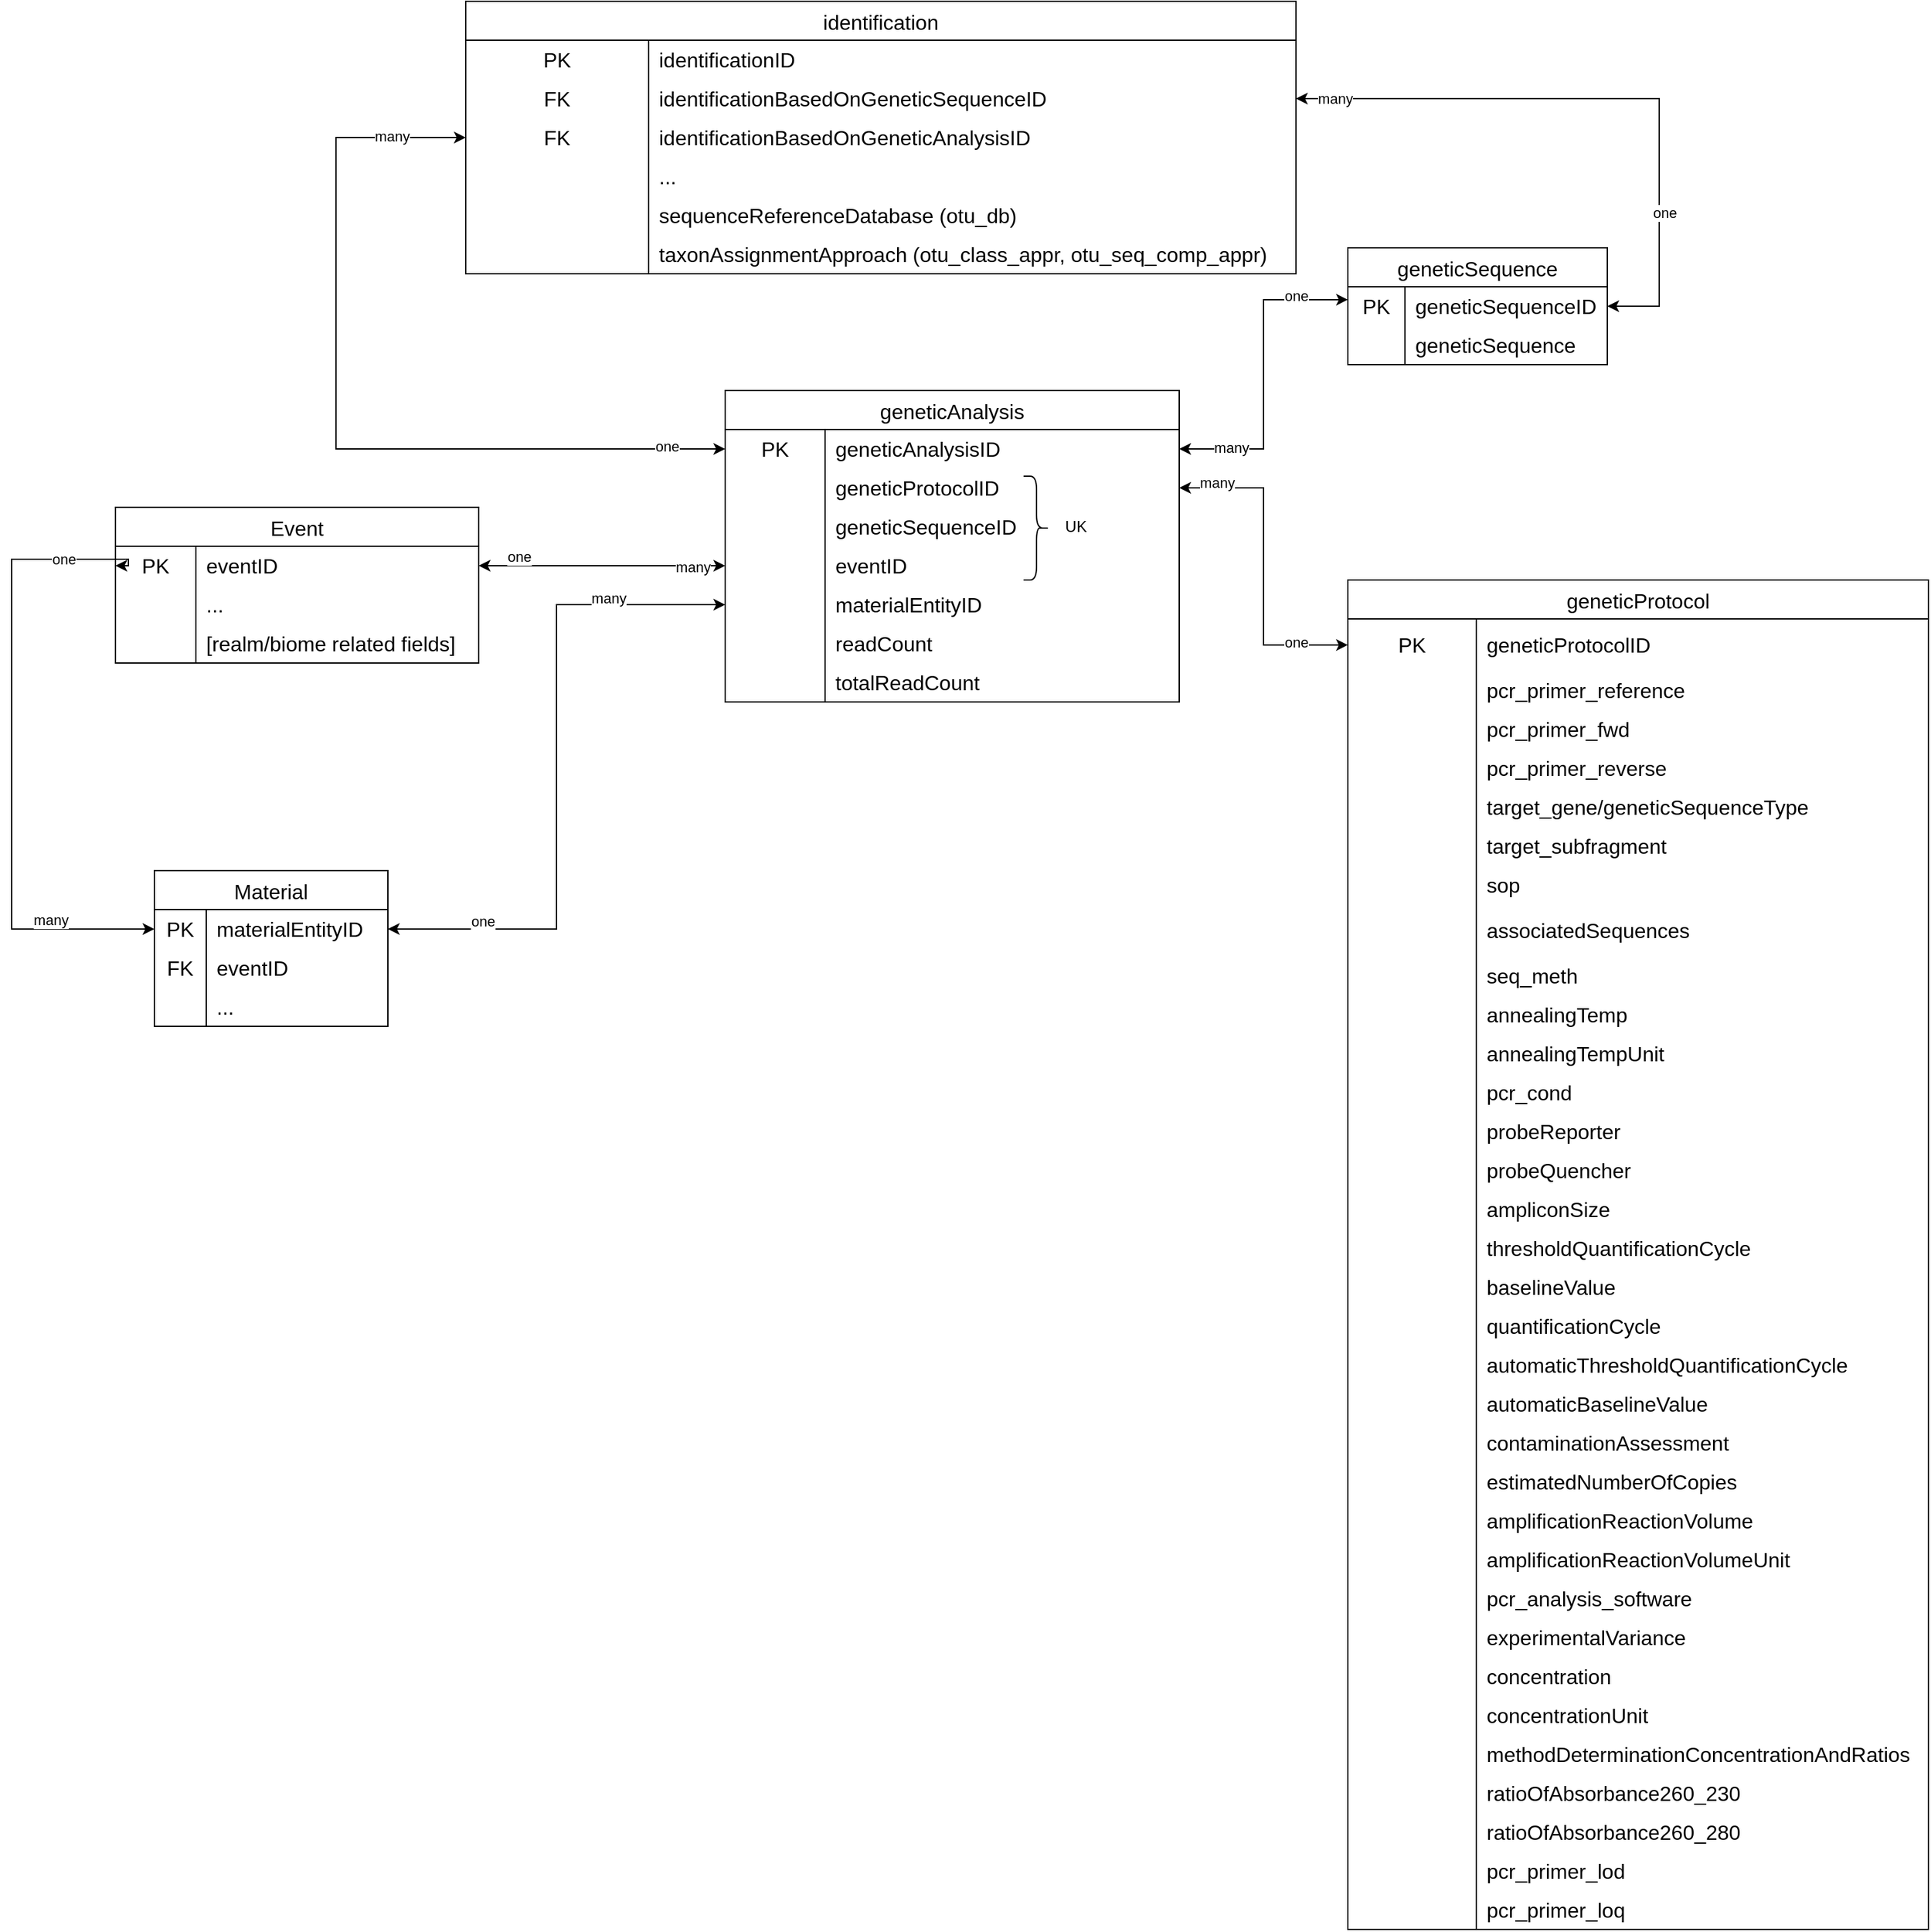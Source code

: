<mxfile version="26.1.3">
  <diagram name="Side-1" id="iriaWdWmJW3zvOeco5Ye">
    <mxGraphModel dx="2739" dy="2361" grid="1" gridSize="10" guides="1" tooltips="1" connect="1" arrows="1" fold="1" page="1" pageScale="1" pageWidth="827" pageHeight="1169" math="0" shadow="0">
      <root>
        <mxCell id="0" />
        <mxCell id="1" parent="0" />
        <mxCell id="aqUu65AV-6JLtwwe9ziM-27" value="" style="endArrow=classic;startArrow=classic;html=1;rounded=0;exitX=1;exitY=0.5;exitDx=0;exitDy=0;entryX=0;entryY=0.333;entryDx=0;entryDy=0;entryPerimeter=0;edgeStyle=orthogonalEdgeStyle;" parent="1" source="qUH4pPLVqTFTwaiTXcvp-44" target="qUH4pPLVqTFTwaiTXcvp-60" edge="1">
          <mxGeometry width="50" height="50" relative="1" as="geometry">
            <mxPoint x="379.04" y="203.2" as="sourcePoint" />
            <mxPoint x="508" y="203" as="targetPoint" />
          </mxGeometry>
        </mxCell>
        <mxCell id="aqUu65AV-6JLtwwe9ziM-28" value="many" style="edgeLabel;html=1;align=center;verticalAlign=middle;resizable=0;points=[];" parent="aqUu65AV-6JLtwwe9ziM-27" vertex="1" connectable="0">
          <mxGeometry x="-0.535" y="1" relative="1" as="geometry">
            <mxPoint x="-17" as="offset" />
          </mxGeometry>
        </mxCell>
        <mxCell id="aqUu65AV-6JLtwwe9ziM-29" value="one" style="edgeLabel;html=1;align=center;verticalAlign=middle;resizable=0;points=[];" parent="aqUu65AV-6JLtwwe9ziM-27" vertex="1" connectable="0">
          <mxGeometry x="0.674" relative="1" as="geometry">
            <mxPoint y="-3" as="offset" />
          </mxGeometry>
        </mxCell>
        <mxCell id="aqUu65AV-6JLtwwe9ziM-33" value="" style="endArrow=classic;startArrow=classic;html=1;rounded=0;edgeStyle=orthogonalEdgeStyle;" parent="1" source="9F0vchl4Z2Q72RuIH1m0-13" target="qUH4pPLVqTFTwaiTXcvp-131" edge="1">
          <mxGeometry width="50" height="50" relative="1" as="geometry">
            <mxPoint x="80" y="525.0" as="sourcePoint" />
            <mxPoint x="473.87" y="977" as="targetPoint" />
          </mxGeometry>
        </mxCell>
        <mxCell id="aqUu65AV-6JLtwwe9ziM-34" value="many" style="edgeLabel;html=1;align=center;verticalAlign=middle;resizable=0;points=[];" parent="aqUu65AV-6JLtwwe9ziM-33" vertex="1" connectable="0">
          <mxGeometry x="-0.535" y="1" relative="1" as="geometry">
            <mxPoint x="19" as="offset" />
          </mxGeometry>
        </mxCell>
        <mxCell id="aqUu65AV-6JLtwwe9ziM-35" value="one" style="edgeLabel;html=1;align=center;verticalAlign=middle;resizable=0;points=[];" parent="aqUu65AV-6JLtwwe9ziM-33" vertex="1" connectable="0">
          <mxGeometry x="0.674" relative="1" as="geometry">
            <mxPoint y="-7" as="offset" />
          </mxGeometry>
        </mxCell>
        <mxCell id="aqUu65AV-6JLtwwe9ziM-36" value="" style="endArrow=classic;startArrow=classic;html=1;rounded=0;entryX=1;entryY=0.5;entryDx=0;entryDy=0;edgeStyle=orthogonalEdgeStyle;" parent="1" source="9F0vchl4Z2Q72RuIH1m0-10" target="qUH4pPLVqTFTwaiTXcvp-241" edge="1">
          <mxGeometry width="50" height="50" relative="1" as="geometry">
            <mxPoint x="80" y="555.0" as="sourcePoint" />
            <mxPoint x="344" y="487" as="targetPoint" />
          </mxGeometry>
        </mxCell>
        <mxCell id="aqUu65AV-6JLtwwe9ziM-37" value="many" style="edgeLabel;html=1;align=center;verticalAlign=middle;resizable=0;points=[];" parent="aqUu65AV-6JLtwwe9ziM-36" vertex="1" connectable="0">
          <mxGeometry x="-0.535" y="1" relative="1" as="geometry">
            <mxPoint x="28" y="-6" as="offset" />
          </mxGeometry>
        </mxCell>
        <mxCell id="aqUu65AV-6JLtwwe9ziM-38" value="one" style="edgeLabel;html=1;align=center;verticalAlign=middle;resizable=0;points=[];" parent="aqUu65AV-6JLtwwe9ziM-36" vertex="1" connectable="0">
          <mxGeometry x="0.674" relative="1" as="geometry">
            <mxPoint x="-10" y="-6" as="offset" />
          </mxGeometry>
        </mxCell>
        <mxCell id="aqUu65AV-6JLtwwe9ziM-39" value="" style="endArrow=classic;startArrow=classic;html=1;rounded=0;entryX=0;entryY=0.5;entryDx=0;entryDy=0;edgeStyle=orthogonalEdgeStyle;" parent="1" source="qUH4pPLVqTFTwaiTXcvp-241" target="qUH4pPLVqTFTwaiTXcvp-131" edge="1">
          <mxGeometry width="50" height="50" relative="1" as="geometry">
            <mxPoint x="-320" y="400" as="sourcePoint" />
            <mxPoint x="280" y="630" as="targetPoint" />
            <Array as="points">
              <mxPoint x="-470" y="535" />
              <mxPoint x="-470" y="250" />
              <mxPoint x="-380" y="250" />
              <mxPoint x="-380" y="255" />
            </Array>
          </mxGeometry>
        </mxCell>
        <mxCell id="aqUu65AV-6JLtwwe9ziM-40" value="many" style="edgeLabel;html=1;align=center;verticalAlign=middle;resizable=0;points=[];" parent="aqUu65AV-6JLtwwe9ziM-39" vertex="1" connectable="0">
          <mxGeometry x="-0.535" y="1" relative="1" as="geometry">
            <mxPoint x="31" y="-1" as="offset" />
          </mxGeometry>
        </mxCell>
        <mxCell id="aqUu65AV-6JLtwwe9ziM-41" value="one" style="edgeLabel;html=1;align=center;verticalAlign=middle;resizable=0;points=[];" parent="aqUu65AV-6JLtwwe9ziM-39" vertex="1" connectable="0">
          <mxGeometry x="0.674" relative="1" as="geometry">
            <mxPoint x="16" as="offset" />
          </mxGeometry>
        </mxCell>
        <mxCell id="qUH4pPLVqTFTwaiTXcvp-33" value="identification" style="shape=table;startSize=30;container=1;collapsible=0;childLayout=tableLayout;fixedRows=1;rowLines=0;fontStyle=0;strokeColor=default;fontSize=16;" parent="1" vertex="1">
          <mxGeometry x="-120" y="-180" width="640" height="210" as="geometry" />
        </mxCell>
        <mxCell id="qUH4pPLVqTFTwaiTXcvp-34" value="" style="shape=tableRow;horizontal=0;startSize=0;swimlaneHead=0;swimlaneBody=0;top=0;left=0;bottom=0;right=0;collapsible=0;dropTarget=0;fillColor=none;points=[[0,0.5],[1,0.5]];portConstraint=eastwest;strokeColor=inherit;fontSize=16;" parent="qUH4pPLVqTFTwaiTXcvp-33" vertex="1">
          <mxGeometry y="30" width="640" height="30" as="geometry" />
        </mxCell>
        <mxCell id="qUH4pPLVqTFTwaiTXcvp-35" value="PK" style="shape=partialRectangle;html=1;whiteSpace=wrap;connectable=0;fillColor=none;top=0;left=0;bottom=0;right=0;overflow=hidden;pointerEvents=1;strokeColor=inherit;fontSize=16;" parent="qUH4pPLVqTFTwaiTXcvp-34" vertex="1">
          <mxGeometry width="141" height="30" as="geometry">
            <mxRectangle width="141" height="30" as="alternateBounds" />
          </mxGeometry>
        </mxCell>
        <mxCell id="qUH4pPLVqTFTwaiTXcvp-36" value="&lt;span&gt;&lt;span class=&quot;objectBox objectBox-string&quot;&gt;identificationID&lt;/span&gt;&lt;/span&gt;" style="shape=partialRectangle;html=1;whiteSpace=wrap;connectable=0;fillColor=none;top=0;left=0;bottom=0;right=0;align=left;spacingLeft=6;overflow=hidden;strokeColor=inherit;fontSize=16;" parent="qUH4pPLVqTFTwaiTXcvp-34" vertex="1">
          <mxGeometry x="141" width="499" height="30" as="geometry">
            <mxRectangle width="499" height="30" as="alternateBounds" />
          </mxGeometry>
        </mxCell>
        <mxCell id="qUH4pPLVqTFTwaiTXcvp-37" value="" style="shape=tableRow;horizontal=0;startSize=0;swimlaneHead=0;swimlaneBody=0;top=0;left=0;bottom=0;right=0;collapsible=0;dropTarget=0;fillColor=none;points=[[0,0.5],[1,0.5]];portConstraint=eastwest;strokeColor=inherit;fontSize=16;" parent="qUH4pPLVqTFTwaiTXcvp-33" vertex="1">
          <mxGeometry y="60" width="640" height="30" as="geometry" />
        </mxCell>
        <mxCell id="qUH4pPLVqTFTwaiTXcvp-38" value="FK" style="shape=partialRectangle;html=1;whiteSpace=wrap;connectable=0;fillColor=none;top=0;left=0;bottom=0;right=0;overflow=hidden;strokeColor=inherit;fontSize=16;" parent="qUH4pPLVqTFTwaiTXcvp-37" vertex="1">
          <mxGeometry width="141" height="30" as="geometry">
            <mxRectangle width="141" height="30" as="alternateBounds" />
          </mxGeometry>
        </mxCell>
        <mxCell id="qUH4pPLVqTFTwaiTXcvp-39" value="&lt;span&gt;&lt;span class=&quot;objectBox objectBox-string&quot;&gt;identificationBasedOnGeneticSequenceID&lt;/span&gt;&lt;/span&gt;" style="shape=partialRectangle;html=1;whiteSpace=wrap;connectable=0;fillColor=none;top=0;left=0;bottom=0;right=0;align=left;spacingLeft=6;overflow=hidden;strokeColor=inherit;fontSize=16;" parent="qUH4pPLVqTFTwaiTXcvp-37" vertex="1">
          <mxGeometry x="141" width="499" height="30" as="geometry">
            <mxRectangle width="499" height="30" as="alternateBounds" />
          </mxGeometry>
        </mxCell>
        <mxCell id="WmTq8ZV5PMSnHw8i3acf-23" style="shape=tableRow;horizontal=0;startSize=0;swimlaneHead=0;swimlaneBody=0;top=0;left=0;bottom=0;right=0;collapsible=0;dropTarget=0;fillColor=none;points=[[0,0.5],[1,0.5]];portConstraint=eastwest;strokeColor=inherit;fontSize=16;" parent="qUH4pPLVqTFTwaiTXcvp-33" vertex="1">
          <mxGeometry y="90" width="640" height="30" as="geometry" />
        </mxCell>
        <mxCell id="WmTq8ZV5PMSnHw8i3acf-24" value="FK" style="shape=partialRectangle;html=1;whiteSpace=wrap;connectable=0;fillColor=none;top=0;left=0;bottom=0;right=0;overflow=hidden;strokeColor=inherit;fontSize=16;" parent="WmTq8ZV5PMSnHw8i3acf-23" vertex="1">
          <mxGeometry width="141" height="30" as="geometry">
            <mxRectangle width="141" height="30" as="alternateBounds" />
          </mxGeometry>
        </mxCell>
        <mxCell id="WmTq8ZV5PMSnHw8i3acf-25" value="identificationBasedOnGeneticAnalysisID" style="shape=partialRectangle;html=1;whiteSpace=wrap;connectable=0;fillColor=none;top=0;left=0;bottom=0;right=0;align=left;spacingLeft=6;overflow=hidden;strokeColor=inherit;fontSize=16;" parent="WmTq8ZV5PMSnHw8i3acf-23" vertex="1">
          <mxGeometry x="141" width="499" height="30" as="geometry">
            <mxRectangle width="499" height="30" as="alternateBounds" />
          </mxGeometry>
        </mxCell>
        <mxCell id="qUH4pPLVqTFTwaiTXcvp-115" style="shape=tableRow;horizontal=0;startSize=0;swimlaneHead=0;swimlaneBody=0;top=0;left=0;bottom=0;right=0;collapsible=0;dropTarget=0;fillColor=none;points=[[0,0.5],[1,0.5]];portConstraint=eastwest;strokeColor=inherit;fontSize=16;" parent="qUH4pPLVqTFTwaiTXcvp-33" vertex="1">
          <mxGeometry y="120" width="640" height="30" as="geometry" />
        </mxCell>
        <mxCell id="qUH4pPLVqTFTwaiTXcvp-116" style="shape=partialRectangle;html=1;whiteSpace=wrap;connectable=0;fillColor=none;top=0;left=0;bottom=0;right=0;overflow=hidden;strokeColor=inherit;fontSize=16;" parent="qUH4pPLVqTFTwaiTXcvp-115" vertex="1">
          <mxGeometry width="141" height="30" as="geometry">
            <mxRectangle width="141" height="30" as="alternateBounds" />
          </mxGeometry>
        </mxCell>
        <mxCell id="qUH4pPLVqTFTwaiTXcvp-117" value="..." style="shape=partialRectangle;html=1;whiteSpace=wrap;connectable=0;fillColor=none;top=0;left=0;bottom=0;right=0;align=left;spacingLeft=6;overflow=hidden;strokeColor=inherit;fontSize=16;" parent="qUH4pPLVqTFTwaiTXcvp-115" vertex="1">
          <mxGeometry x="141" width="499" height="30" as="geometry">
            <mxRectangle width="499" height="30" as="alternateBounds" />
          </mxGeometry>
        </mxCell>
        <mxCell id="qUH4pPLVqTFTwaiTXcvp-118" style="shape=tableRow;horizontal=0;startSize=0;swimlaneHead=0;swimlaneBody=0;top=0;left=0;bottom=0;right=0;collapsible=0;dropTarget=0;fillColor=none;points=[[0,0.5],[1,0.5]];portConstraint=eastwest;strokeColor=inherit;fontSize=16;" parent="qUH4pPLVqTFTwaiTXcvp-33" vertex="1">
          <mxGeometry y="150" width="640" height="30" as="geometry" />
        </mxCell>
        <mxCell id="qUH4pPLVqTFTwaiTXcvp-119" style="shape=partialRectangle;html=1;whiteSpace=wrap;connectable=0;fillColor=none;top=0;left=0;bottom=0;right=0;overflow=hidden;strokeColor=inherit;fontSize=16;" parent="qUH4pPLVqTFTwaiTXcvp-118" vertex="1">
          <mxGeometry width="141" height="30" as="geometry">
            <mxRectangle width="141" height="30" as="alternateBounds" />
          </mxGeometry>
        </mxCell>
        <mxCell id="qUH4pPLVqTFTwaiTXcvp-120" value="sequenceReferenceDatabase (otu_db)" style="shape=partialRectangle;html=1;whiteSpace=wrap;connectable=0;fillColor=none;top=0;left=0;bottom=0;right=0;align=left;spacingLeft=6;overflow=hidden;strokeColor=inherit;fontSize=16;" parent="qUH4pPLVqTFTwaiTXcvp-118" vertex="1">
          <mxGeometry x="141" width="499" height="30" as="geometry">
            <mxRectangle width="499" height="30" as="alternateBounds" />
          </mxGeometry>
        </mxCell>
        <mxCell id="Qp3W3nuj6A5tC4hSGvUT-1" style="shape=tableRow;horizontal=0;startSize=0;swimlaneHead=0;swimlaneBody=0;top=0;left=0;bottom=0;right=0;collapsible=0;dropTarget=0;fillColor=none;points=[[0,0.5],[1,0.5]];portConstraint=eastwest;strokeColor=inherit;fontSize=16;" vertex="1" parent="qUH4pPLVqTFTwaiTXcvp-33">
          <mxGeometry y="180" width="640" height="30" as="geometry" />
        </mxCell>
        <mxCell id="Qp3W3nuj6A5tC4hSGvUT-2" style="shape=partialRectangle;html=1;whiteSpace=wrap;connectable=0;fillColor=none;top=0;left=0;bottom=0;right=0;overflow=hidden;strokeColor=inherit;fontSize=16;" vertex="1" parent="Qp3W3nuj6A5tC4hSGvUT-1">
          <mxGeometry width="141" height="30" as="geometry">
            <mxRectangle width="141" height="30" as="alternateBounds" />
          </mxGeometry>
        </mxCell>
        <mxCell id="Qp3W3nuj6A5tC4hSGvUT-3" value="taxonAssignmentApproach (otu_class_appr, otu_seq_comp_appr)" style="shape=partialRectangle;html=1;whiteSpace=wrap;connectable=0;fillColor=none;top=0;left=0;bottom=0;right=0;align=left;spacingLeft=6;overflow=hidden;strokeColor=inherit;fontSize=16;" vertex="1" parent="Qp3W3nuj6A5tC4hSGvUT-1">
          <mxGeometry x="141" width="499" height="30" as="geometry">
            <mxRectangle width="499" height="30" as="alternateBounds" />
          </mxGeometry>
        </mxCell>
        <mxCell id="qUH4pPLVqTFTwaiTXcvp-43" value="geneticAnalysis" style="shape=table;startSize=30;container=1;collapsible=0;childLayout=tableLayout;fixedRows=1;rowLines=0;fontStyle=0;strokeColor=default;fontSize=16;" parent="1" vertex="1">
          <mxGeometry x="80" y="120" width="350" height="240" as="geometry" />
        </mxCell>
        <mxCell id="qUH4pPLVqTFTwaiTXcvp-44" value="" style="shape=tableRow;horizontal=0;startSize=0;swimlaneHead=0;swimlaneBody=0;top=0;left=0;bottom=0;right=0;collapsible=0;dropTarget=0;fillColor=none;points=[[0,0.5],[1,0.5]];portConstraint=eastwest;strokeColor=inherit;fontSize=16;" parent="qUH4pPLVqTFTwaiTXcvp-43" vertex="1">
          <mxGeometry y="30" width="350" height="30" as="geometry" />
        </mxCell>
        <mxCell id="qUH4pPLVqTFTwaiTXcvp-45" value="PK" style="shape=partialRectangle;html=1;whiteSpace=wrap;connectable=0;fillColor=none;top=0;left=0;bottom=0;right=0;overflow=hidden;pointerEvents=1;strokeColor=inherit;fontSize=16;" parent="qUH4pPLVqTFTwaiTXcvp-44" vertex="1">
          <mxGeometry width="77" height="30" as="geometry">
            <mxRectangle width="77" height="30" as="alternateBounds" />
          </mxGeometry>
        </mxCell>
        <mxCell id="qUH4pPLVqTFTwaiTXcvp-46" value="geneticAnalysisID" style="shape=partialRectangle;html=1;whiteSpace=wrap;connectable=0;fillColor=none;top=0;left=0;bottom=0;right=0;align=left;spacingLeft=6;overflow=hidden;strokeColor=inherit;fontSize=16;" parent="qUH4pPLVqTFTwaiTXcvp-44" vertex="1">
          <mxGeometry x="77" width="273" height="30" as="geometry">
            <mxRectangle width="273" height="30" as="alternateBounds" />
          </mxGeometry>
        </mxCell>
        <mxCell id="qUH4pPLVqTFTwaiTXcvp-47" value="" style="shape=tableRow;horizontal=0;startSize=0;swimlaneHead=0;swimlaneBody=0;top=0;left=0;bottom=0;right=0;collapsible=0;dropTarget=0;fillColor=none;points=[[0,0.5],[1,0.5]];portConstraint=eastwest;strokeColor=inherit;fontSize=16;" parent="qUH4pPLVqTFTwaiTXcvp-43" vertex="1">
          <mxGeometry y="60" width="350" height="30" as="geometry" />
        </mxCell>
        <mxCell id="qUH4pPLVqTFTwaiTXcvp-48" value="" style="shape=partialRectangle;html=1;whiteSpace=wrap;connectable=0;fillColor=none;top=0;left=0;bottom=0;right=0;overflow=hidden;strokeColor=inherit;fontSize=16;" parent="qUH4pPLVqTFTwaiTXcvp-47" vertex="1">
          <mxGeometry width="77" height="30" as="geometry">
            <mxRectangle width="77" height="30" as="alternateBounds" />
          </mxGeometry>
        </mxCell>
        <mxCell id="qUH4pPLVqTFTwaiTXcvp-49" value="geneticProtocolID" style="shape=partialRectangle;html=1;whiteSpace=wrap;connectable=0;fillColor=none;top=0;left=0;bottom=0;right=0;align=left;spacingLeft=6;overflow=hidden;strokeColor=inherit;fontSize=16;" parent="qUH4pPLVqTFTwaiTXcvp-47" vertex="1">
          <mxGeometry x="77" width="273" height="30" as="geometry">
            <mxRectangle width="273" height="30" as="alternateBounds" />
          </mxGeometry>
        </mxCell>
        <mxCell id="qUH4pPLVqTFTwaiTXcvp-53" style="shape=tableRow;horizontal=0;startSize=0;swimlaneHead=0;swimlaneBody=0;top=0;left=0;bottom=0;right=0;collapsible=0;dropTarget=0;fillColor=none;points=[[0,0.5],[1,0.5]];portConstraint=eastwest;strokeColor=inherit;fontSize=16;" parent="qUH4pPLVqTFTwaiTXcvp-43" vertex="1">
          <mxGeometry y="90" width="350" height="30" as="geometry" />
        </mxCell>
        <mxCell id="qUH4pPLVqTFTwaiTXcvp-54" value="" style="shape=partialRectangle;html=1;whiteSpace=wrap;connectable=0;fillColor=none;top=0;left=0;bottom=0;right=0;overflow=hidden;strokeColor=inherit;fontSize=16;" parent="qUH4pPLVqTFTwaiTXcvp-53" vertex="1">
          <mxGeometry width="77" height="30" as="geometry">
            <mxRectangle width="77" height="30" as="alternateBounds" />
          </mxGeometry>
        </mxCell>
        <mxCell id="qUH4pPLVqTFTwaiTXcvp-55" value="geneticSequenceID" style="shape=partialRectangle;html=1;whiteSpace=wrap;connectable=0;fillColor=none;top=0;left=0;bottom=0;right=0;align=left;spacingLeft=6;overflow=hidden;strokeColor=inherit;fontSize=16;" parent="qUH4pPLVqTFTwaiTXcvp-53" vertex="1">
          <mxGeometry x="77" width="273" height="30" as="geometry">
            <mxRectangle width="273" height="30" as="alternateBounds" />
          </mxGeometry>
        </mxCell>
        <mxCell id="9F0vchl4Z2Q72RuIH1m0-13" style="shape=tableRow;horizontal=0;startSize=0;swimlaneHead=0;swimlaneBody=0;top=0;left=0;bottom=0;right=0;collapsible=0;dropTarget=0;fillColor=none;points=[[0,0.5],[1,0.5]];portConstraint=eastwest;strokeColor=inherit;fontSize=16;" parent="qUH4pPLVqTFTwaiTXcvp-43" vertex="1">
          <mxGeometry y="120" width="350" height="30" as="geometry" />
        </mxCell>
        <mxCell id="9F0vchl4Z2Q72RuIH1m0-14" style="shape=partialRectangle;html=1;whiteSpace=wrap;connectable=0;fillColor=none;top=0;left=0;bottom=0;right=0;overflow=hidden;strokeColor=inherit;fontSize=16;" parent="9F0vchl4Z2Q72RuIH1m0-13" vertex="1">
          <mxGeometry width="77" height="30" as="geometry">
            <mxRectangle width="77" height="30" as="alternateBounds" />
          </mxGeometry>
        </mxCell>
        <mxCell id="9F0vchl4Z2Q72RuIH1m0-15" value="eventID" style="shape=partialRectangle;html=1;whiteSpace=wrap;connectable=0;fillColor=none;top=0;left=0;bottom=0;right=0;align=left;spacingLeft=6;overflow=hidden;strokeColor=inherit;fontSize=16;" parent="9F0vchl4Z2Q72RuIH1m0-13" vertex="1">
          <mxGeometry x="77" width="273" height="30" as="geometry">
            <mxRectangle width="273" height="30" as="alternateBounds" />
          </mxGeometry>
        </mxCell>
        <mxCell id="9F0vchl4Z2Q72RuIH1m0-10" style="shape=tableRow;horizontal=0;startSize=0;swimlaneHead=0;swimlaneBody=0;top=0;left=0;bottom=0;right=0;collapsible=0;dropTarget=0;fillColor=none;points=[[0,0.5],[1,0.5]];portConstraint=eastwest;strokeColor=inherit;fontSize=16;" parent="qUH4pPLVqTFTwaiTXcvp-43" vertex="1">
          <mxGeometry y="150" width="350" height="30" as="geometry" />
        </mxCell>
        <mxCell id="9F0vchl4Z2Q72RuIH1m0-11" style="shape=partialRectangle;html=1;whiteSpace=wrap;connectable=0;fillColor=none;top=0;left=0;bottom=0;right=0;overflow=hidden;strokeColor=inherit;fontSize=16;" parent="9F0vchl4Z2Q72RuIH1m0-10" vertex="1">
          <mxGeometry width="77" height="30" as="geometry">
            <mxRectangle width="77" height="30" as="alternateBounds" />
          </mxGeometry>
        </mxCell>
        <mxCell id="9F0vchl4Z2Q72RuIH1m0-12" value="materialEntityID" style="shape=partialRectangle;html=1;whiteSpace=wrap;connectable=0;fillColor=none;top=0;left=0;bottom=0;right=0;align=left;spacingLeft=6;overflow=hidden;strokeColor=inherit;fontSize=16;" parent="9F0vchl4Z2Q72RuIH1m0-10" vertex="1">
          <mxGeometry x="77" width="273" height="30" as="geometry">
            <mxRectangle width="273" height="30" as="alternateBounds" />
          </mxGeometry>
        </mxCell>
        <mxCell id="9F0vchl4Z2Q72RuIH1m0-19" style="shape=tableRow;horizontal=0;startSize=0;swimlaneHead=0;swimlaneBody=0;top=0;left=0;bottom=0;right=0;collapsible=0;dropTarget=0;fillColor=none;points=[[0,0.5],[1,0.5]];portConstraint=eastwest;strokeColor=inherit;fontSize=16;" parent="qUH4pPLVqTFTwaiTXcvp-43" vertex="1">
          <mxGeometry y="180" width="350" height="30" as="geometry" />
        </mxCell>
        <mxCell id="9F0vchl4Z2Q72RuIH1m0-20" style="shape=partialRectangle;html=1;whiteSpace=wrap;connectable=0;fillColor=none;top=0;left=0;bottom=0;right=0;overflow=hidden;strokeColor=inherit;fontSize=16;" parent="9F0vchl4Z2Q72RuIH1m0-19" vertex="1">
          <mxGeometry width="77" height="30" as="geometry">
            <mxRectangle width="77" height="30" as="alternateBounds" />
          </mxGeometry>
        </mxCell>
        <mxCell id="9F0vchl4Z2Q72RuIH1m0-21" value="readCount" style="shape=partialRectangle;html=1;whiteSpace=wrap;connectable=0;fillColor=none;top=0;left=0;bottom=0;right=0;align=left;spacingLeft=6;overflow=hidden;strokeColor=inherit;fontSize=16;" parent="9F0vchl4Z2Q72RuIH1m0-19" vertex="1">
          <mxGeometry x="77" width="273" height="30" as="geometry">
            <mxRectangle width="273" height="30" as="alternateBounds" />
          </mxGeometry>
        </mxCell>
        <mxCell id="9F0vchl4Z2Q72RuIH1m0-16" style="shape=tableRow;horizontal=0;startSize=0;swimlaneHead=0;swimlaneBody=0;top=0;left=0;bottom=0;right=0;collapsible=0;dropTarget=0;fillColor=none;points=[[0,0.5],[1,0.5]];portConstraint=eastwest;strokeColor=inherit;fontSize=16;" parent="qUH4pPLVqTFTwaiTXcvp-43" vertex="1">
          <mxGeometry y="210" width="350" height="30" as="geometry" />
        </mxCell>
        <mxCell id="9F0vchl4Z2Q72RuIH1m0-17" style="shape=partialRectangle;html=1;whiteSpace=wrap;connectable=0;fillColor=none;top=0;left=0;bottom=0;right=0;overflow=hidden;strokeColor=inherit;fontSize=16;" parent="9F0vchl4Z2Q72RuIH1m0-16" vertex="1">
          <mxGeometry width="77" height="30" as="geometry">
            <mxRectangle width="77" height="30" as="alternateBounds" />
          </mxGeometry>
        </mxCell>
        <mxCell id="9F0vchl4Z2Q72RuIH1m0-18" value="totalReadCount" style="shape=partialRectangle;html=1;whiteSpace=wrap;connectable=0;fillColor=none;top=0;left=0;bottom=0;right=0;align=left;spacingLeft=6;overflow=hidden;strokeColor=inherit;fontSize=16;" parent="9F0vchl4Z2Q72RuIH1m0-16" vertex="1">
          <mxGeometry x="77" width="273" height="30" as="geometry">
            <mxRectangle width="273" height="30" as="alternateBounds" />
          </mxGeometry>
        </mxCell>
        <mxCell id="qUH4pPLVqTFTwaiTXcvp-59" value="geneticSequence" style="shape=table;startSize=30;container=1;collapsible=0;childLayout=tableLayout;fixedRows=1;rowLines=0;fontStyle=0;strokeColor=default;fontSize=16;" parent="1" vertex="1">
          <mxGeometry x="560" y="10" width="200" height="90" as="geometry" />
        </mxCell>
        <mxCell id="qUH4pPLVqTFTwaiTXcvp-60" value="" style="shape=tableRow;horizontal=0;startSize=0;swimlaneHead=0;swimlaneBody=0;top=0;left=0;bottom=0;right=0;collapsible=0;dropTarget=0;fillColor=none;points=[[0,0.5],[1,0.5]];portConstraint=eastwest;strokeColor=inherit;fontSize=16;" parent="qUH4pPLVqTFTwaiTXcvp-59" vertex="1">
          <mxGeometry y="30" width="200" height="30" as="geometry" />
        </mxCell>
        <mxCell id="qUH4pPLVqTFTwaiTXcvp-61" value="PK" style="shape=partialRectangle;html=1;whiteSpace=wrap;connectable=0;fillColor=none;top=0;left=0;bottom=0;right=0;overflow=hidden;pointerEvents=1;strokeColor=inherit;fontSize=16;" parent="qUH4pPLVqTFTwaiTXcvp-60" vertex="1">
          <mxGeometry width="44" height="30" as="geometry">
            <mxRectangle width="44" height="30" as="alternateBounds" />
          </mxGeometry>
        </mxCell>
        <mxCell id="qUH4pPLVqTFTwaiTXcvp-62" value="geneticSequenceID" style="shape=partialRectangle;html=1;whiteSpace=wrap;connectable=0;fillColor=none;top=0;left=0;bottom=0;right=0;align=left;spacingLeft=6;overflow=hidden;strokeColor=inherit;fontSize=16;" parent="qUH4pPLVqTFTwaiTXcvp-60" vertex="1">
          <mxGeometry x="44" width="156" height="30" as="geometry">
            <mxRectangle width="156" height="30" as="alternateBounds" />
          </mxGeometry>
        </mxCell>
        <mxCell id="qUH4pPLVqTFTwaiTXcvp-63" value="" style="shape=tableRow;horizontal=0;startSize=0;swimlaneHead=0;swimlaneBody=0;top=0;left=0;bottom=0;right=0;collapsible=0;dropTarget=0;fillColor=none;points=[[0,0.5],[1,0.5]];portConstraint=eastwest;strokeColor=inherit;fontSize=16;" parent="qUH4pPLVqTFTwaiTXcvp-59" vertex="1">
          <mxGeometry y="60" width="200" height="30" as="geometry" />
        </mxCell>
        <mxCell id="qUH4pPLVqTFTwaiTXcvp-64" value="" style="shape=partialRectangle;html=1;whiteSpace=wrap;connectable=0;fillColor=none;top=0;left=0;bottom=0;right=0;overflow=hidden;strokeColor=inherit;fontSize=16;" parent="qUH4pPLVqTFTwaiTXcvp-63" vertex="1">
          <mxGeometry width="44" height="30" as="geometry">
            <mxRectangle width="44" height="30" as="alternateBounds" />
          </mxGeometry>
        </mxCell>
        <mxCell id="qUH4pPLVqTFTwaiTXcvp-65" value="&lt;span&gt;&lt;span class=&quot;objectBox objectBox-string&quot;&gt;geneticSequence&lt;/span&gt;&lt;/span&gt;" style="shape=partialRectangle;html=1;whiteSpace=wrap;connectable=0;fillColor=none;top=0;left=0;bottom=0;right=0;align=left;spacingLeft=6;overflow=hidden;strokeColor=inherit;fontSize=16;" parent="qUH4pPLVqTFTwaiTXcvp-63" vertex="1">
          <mxGeometry x="44" width="156" height="30" as="geometry">
            <mxRectangle width="156" height="30" as="alternateBounds" />
          </mxGeometry>
        </mxCell>
        <mxCell id="qUH4pPLVqTFTwaiTXcvp-130" value="Event" style="shape=table;startSize=30;container=1;collapsible=0;childLayout=tableLayout;fixedRows=1;rowLines=0;fontStyle=0;strokeColor=default;fontSize=16;" parent="1" vertex="1">
          <mxGeometry x="-390" y="210" width="280" height="120" as="geometry" />
        </mxCell>
        <mxCell id="qUH4pPLVqTFTwaiTXcvp-131" value="" style="shape=tableRow;horizontal=0;startSize=0;swimlaneHead=0;swimlaneBody=0;top=0;left=0;bottom=0;right=0;collapsible=0;dropTarget=0;fillColor=none;points=[[0,0.5],[1,0.5]];portConstraint=eastwest;strokeColor=inherit;fontSize=16;" parent="qUH4pPLVqTFTwaiTXcvp-130" vertex="1">
          <mxGeometry y="30" width="280" height="30" as="geometry" />
        </mxCell>
        <mxCell id="qUH4pPLVqTFTwaiTXcvp-132" value="PK" style="shape=partialRectangle;html=1;whiteSpace=wrap;connectable=0;fillColor=none;top=0;left=0;bottom=0;right=0;overflow=hidden;pointerEvents=1;strokeColor=inherit;fontSize=16;" parent="qUH4pPLVqTFTwaiTXcvp-131" vertex="1">
          <mxGeometry width="62" height="30" as="geometry">
            <mxRectangle width="62" height="30" as="alternateBounds" />
          </mxGeometry>
        </mxCell>
        <mxCell id="qUH4pPLVqTFTwaiTXcvp-133" value="eventID" style="shape=partialRectangle;html=1;whiteSpace=wrap;connectable=0;fillColor=none;top=0;left=0;bottom=0;right=0;align=left;spacingLeft=6;overflow=hidden;strokeColor=inherit;fontSize=16;" parent="qUH4pPLVqTFTwaiTXcvp-131" vertex="1">
          <mxGeometry x="62" width="218" height="30" as="geometry">
            <mxRectangle width="218" height="30" as="alternateBounds" />
          </mxGeometry>
        </mxCell>
        <mxCell id="qUH4pPLVqTFTwaiTXcvp-134" value="" style="shape=tableRow;horizontal=0;startSize=0;swimlaneHead=0;swimlaneBody=0;top=0;left=0;bottom=0;right=0;collapsible=0;dropTarget=0;fillColor=none;points=[[0,0.5],[1,0.5]];portConstraint=eastwest;strokeColor=inherit;fontSize=16;" parent="qUH4pPLVqTFTwaiTXcvp-130" vertex="1">
          <mxGeometry y="60" width="280" height="30" as="geometry" />
        </mxCell>
        <mxCell id="qUH4pPLVqTFTwaiTXcvp-135" value="" style="shape=partialRectangle;html=1;whiteSpace=wrap;connectable=0;fillColor=none;top=0;left=0;bottom=0;right=0;overflow=hidden;strokeColor=inherit;fontSize=16;" parent="qUH4pPLVqTFTwaiTXcvp-134" vertex="1">
          <mxGeometry width="62" height="30" as="geometry">
            <mxRectangle width="62" height="30" as="alternateBounds" />
          </mxGeometry>
        </mxCell>
        <mxCell id="qUH4pPLVqTFTwaiTXcvp-136" value="..." style="shape=partialRectangle;html=1;whiteSpace=wrap;connectable=0;fillColor=none;top=0;left=0;bottom=0;right=0;align=left;spacingLeft=6;overflow=hidden;strokeColor=inherit;fontSize=16;" parent="qUH4pPLVqTFTwaiTXcvp-134" vertex="1">
          <mxGeometry x="62" width="218" height="30" as="geometry">
            <mxRectangle width="218" height="30" as="alternateBounds" />
          </mxGeometry>
        </mxCell>
        <mxCell id="qUH4pPLVqTFTwaiTXcvp-137" value="" style="shape=tableRow;horizontal=0;startSize=0;swimlaneHead=0;swimlaneBody=0;top=0;left=0;bottom=0;right=0;collapsible=0;dropTarget=0;fillColor=none;points=[[0,0.5],[1,0.5]];portConstraint=eastwest;strokeColor=inherit;fontSize=16;" parent="qUH4pPLVqTFTwaiTXcvp-130" vertex="1">
          <mxGeometry y="90" width="280" height="30" as="geometry" />
        </mxCell>
        <mxCell id="qUH4pPLVqTFTwaiTXcvp-138" value="" style="shape=partialRectangle;html=1;whiteSpace=wrap;connectable=0;fillColor=none;top=0;left=0;bottom=0;right=0;overflow=hidden;strokeColor=inherit;fontSize=16;" parent="qUH4pPLVqTFTwaiTXcvp-137" vertex="1">
          <mxGeometry width="62" height="30" as="geometry">
            <mxRectangle width="62" height="30" as="alternateBounds" />
          </mxGeometry>
        </mxCell>
        <mxCell id="qUH4pPLVqTFTwaiTXcvp-139" value="[realm/biome related fields]" style="shape=partialRectangle;html=1;whiteSpace=wrap;connectable=0;fillColor=none;top=0;left=0;bottom=0;right=0;align=left;spacingLeft=6;overflow=hidden;strokeColor=inherit;fontSize=16;" parent="qUH4pPLVqTFTwaiTXcvp-137" vertex="1">
          <mxGeometry x="62" width="218" height="30" as="geometry">
            <mxRectangle width="218" height="30" as="alternateBounds" />
          </mxGeometry>
        </mxCell>
        <mxCell id="qUH4pPLVqTFTwaiTXcvp-240" value="Material" style="shape=table;startSize=30;container=1;collapsible=0;childLayout=tableLayout;fixedRows=1;rowLines=0;fontStyle=0;strokeColor=default;fontSize=16;" parent="1" vertex="1">
          <mxGeometry x="-360" y="490" width="180" height="120" as="geometry" />
        </mxCell>
        <mxCell id="qUH4pPLVqTFTwaiTXcvp-241" value="" style="shape=tableRow;horizontal=0;startSize=0;swimlaneHead=0;swimlaneBody=0;top=0;left=0;bottom=0;right=0;collapsible=0;dropTarget=0;fillColor=none;points=[[0,0.5],[1,0.5]];portConstraint=eastwest;strokeColor=inherit;fontSize=16;" parent="qUH4pPLVqTFTwaiTXcvp-240" vertex="1">
          <mxGeometry y="30" width="180" height="30" as="geometry" />
        </mxCell>
        <mxCell id="qUH4pPLVqTFTwaiTXcvp-242" value="PK" style="shape=partialRectangle;html=1;whiteSpace=wrap;connectable=0;fillColor=none;top=0;left=0;bottom=0;right=0;overflow=hidden;pointerEvents=1;strokeColor=inherit;fontSize=16;" parent="qUH4pPLVqTFTwaiTXcvp-241" vertex="1">
          <mxGeometry width="40" height="30" as="geometry">
            <mxRectangle width="40" height="30" as="alternateBounds" />
          </mxGeometry>
        </mxCell>
        <mxCell id="qUH4pPLVqTFTwaiTXcvp-243" value="materialEntityID" style="shape=partialRectangle;html=1;whiteSpace=wrap;connectable=0;fillColor=none;top=0;left=0;bottom=0;right=0;align=left;spacingLeft=6;overflow=hidden;strokeColor=inherit;fontSize=16;" parent="qUH4pPLVqTFTwaiTXcvp-241" vertex="1">
          <mxGeometry x="40" width="140" height="30" as="geometry">
            <mxRectangle width="140" height="30" as="alternateBounds" />
          </mxGeometry>
        </mxCell>
        <mxCell id="qUH4pPLVqTFTwaiTXcvp-244" value="" style="shape=tableRow;horizontal=0;startSize=0;swimlaneHead=0;swimlaneBody=0;top=0;left=0;bottom=0;right=0;collapsible=0;dropTarget=0;fillColor=none;points=[[0,0.5],[1,0.5]];portConstraint=eastwest;strokeColor=inherit;fontSize=16;" parent="qUH4pPLVqTFTwaiTXcvp-240" vertex="1">
          <mxGeometry y="60" width="180" height="30" as="geometry" />
        </mxCell>
        <mxCell id="qUH4pPLVqTFTwaiTXcvp-245" value="FK" style="shape=partialRectangle;html=1;whiteSpace=wrap;connectable=0;fillColor=none;top=0;left=0;bottom=0;right=0;overflow=hidden;strokeColor=inherit;fontSize=16;" parent="qUH4pPLVqTFTwaiTXcvp-244" vertex="1">
          <mxGeometry width="40" height="30" as="geometry">
            <mxRectangle width="40" height="30" as="alternateBounds" />
          </mxGeometry>
        </mxCell>
        <mxCell id="qUH4pPLVqTFTwaiTXcvp-246" value="eventID" style="shape=partialRectangle;html=1;whiteSpace=wrap;connectable=0;fillColor=none;top=0;left=0;bottom=0;right=0;align=left;spacingLeft=6;overflow=hidden;strokeColor=inherit;fontSize=16;" parent="qUH4pPLVqTFTwaiTXcvp-244" vertex="1">
          <mxGeometry x="40" width="140" height="30" as="geometry">
            <mxRectangle width="140" height="30" as="alternateBounds" />
          </mxGeometry>
        </mxCell>
        <mxCell id="qUH4pPLVqTFTwaiTXcvp-247" value="" style="shape=tableRow;horizontal=0;startSize=0;swimlaneHead=0;swimlaneBody=0;top=0;left=0;bottom=0;right=0;collapsible=0;dropTarget=0;fillColor=none;points=[[0,0.5],[1,0.5]];portConstraint=eastwest;strokeColor=inherit;fontSize=16;" parent="qUH4pPLVqTFTwaiTXcvp-240" vertex="1">
          <mxGeometry y="90" width="180" height="30" as="geometry" />
        </mxCell>
        <mxCell id="qUH4pPLVqTFTwaiTXcvp-248" value="" style="shape=partialRectangle;html=1;whiteSpace=wrap;connectable=0;fillColor=none;top=0;left=0;bottom=0;right=0;overflow=hidden;strokeColor=inherit;fontSize=16;" parent="qUH4pPLVqTFTwaiTXcvp-247" vertex="1">
          <mxGeometry width="40" height="30" as="geometry">
            <mxRectangle width="40" height="30" as="alternateBounds" />
          </mxGeometry>
        </mxCell>
        <mxCell id="qUH4pPLVqTFTwaiTXcvp-249" value="..." style="shape=partialRectangle;html=1;whiteSpace=wrap;connectable=0;fillColor=none;top=0;left=0;bottom=0;right=0;align=left;spacingLeft=6;overflow=hidden;strokeColor=inherit;fontSize=16;" parent="qUH4pPLVqTFTwaiTXcvp-247" vertex="1">
          <mxGeometry x="40" width="140" height="30" as="geometry">
            <mxRectangle width="140" height="30" as="alternateBounds" />
          </mxGeometry>
        </mxCell>
        <mxCell id="buo-0YtgCeYlMdGR6EzK-1" value="" style="shape=curlyBracket;whiteSpace=wrap;html=1;rounded=1;flipH=1;labelPosition=right;verticalLabelPosition=middle;align=left;verticalAlign=middle;" parent="1" vertex="1">
          <mxGeometry x="310" y="186.05" width="20" height="80" as="geometry" />
        </mxCell>
        <mxCell id="buo-0YtgCeYlMdGR6EzK-2" value="UK" style="text;html=1;align=center;verticalAlign=middle;resizable=0;points=[];autosize=1;strokeColor=none;fillColor=none;" parent="1" vertex="1">
          <mxGeometry x="330" y="210" width="40" height="30" as="geometry" />
        </mxCell>
        <mxCell id="WmTq8ZV5PMSnHw8i3acf-26" value="" style="endArrow=classic;startArrow=classic;html=1;rounded=0;entryX=0;entryY=0.5;entryDx=0;entryDy=0;edgeStyle=orthogonalEdgeStyle;" parent="1" source="qUH4pPLVqTFTwaiTXcvp-44" target="WmTq8ZV5PMSnHw8i3acf-23" edge="1">
          <mxGeometry width="50" height="50" relative="1" as="geometry">
            <mxPoint x="430" y="450" as="sourcePoint" />
            <mxPoint x="170" y="580" as="targetPoint" />
            <Array as="points">
              <mxPoint x="-220" y="165" />
              <mxPoint x="-220" y="-75" />
            </Array>
          </mxGeometry>
        </mxCell>
        <mxCell id="QGbw1XmalqU2caGTYsNW-16" value="geneticProtocol" style="shape=table;startSize=30;container=1;collapsible=0;childLayout=tableLayout;fixedRows=1;rowLines=0;fontStyle=0;strokeColor=default;fontSize=16;" parent="1" vertex="1">
          <mxGeometry x="560" y="266.05" width="447.5" height="1040" as="geometry" />
        </mxCell>
        <mxCell id="QGbw1XmalqU2caGTYsNW-17" value="" style="shape=tableRow;horizontal=0;startSize=0;swimlaneHead=0;swimlaneBody=0;top=0;left=0;bottom=0;right=0;collapsible=0;dropTarget=0;fillColor=none;points=[[0,0.5],[1,0.5]];portConstraint=eastwest;strokeColor=inherit;fontSize=16;" parent="QGbw1XmalqU2caGTYsNW-16" vertex="1">
          <mxGeometry y="30" width="447.5" height="40" as="geometry" />
        </mxCell>
        <mxCell id="QGbw1XmalqU2caGTYsNW-18" value="PK" style="shape=partialRectangle;html=1;whiteSpace=wrap;connectable=0;fillColor=none;top=0;left=0;bottom=0;right=0;overflow=hidden;pointerEvents=1;strokeColor=inherit;fontSize=16;" parent="QGbw1XmalqU2caGTYsNW-17" vertex="1">
          <mxGeometry width="99" height="40" as="geometry">
            <mxRectangle width="99" height="40" as="alternateBounds" />
          </mxGeometry>
        </mxCell>
        <mxCell id="QGbw1XmalqU2caGTYsNW-19" value="geneticProtocolID" style="shape=partialRectangle;html=1;whiteSpace=wrap;connectable=0;fillColor=none;top=0;left=0;bottom=0;right=0;align=left;spacingLeft=6;overflow=hidden;strokeColor=inherit;fontSize=16;" parent="QGbw1XmalqU2caGTYsNW-17" vertex="1">
          <mxGeometry x="99" width="349" height="40" as="geometry">
            <mxRectangle width="349" height="40" as="alternateBounds" />
          </mxGeometry>
        </mxCell>
        <mxCell id="QGbw1XmalqU2caGTYsNW-26" style="shape=tableRow;horizontal=0;startSize=0;swimlaneHead=0;swimlaneBody=0;top=0;left=0;bottom=0;right=0;collapsible=0;dropTarget=0;fillColor=none;points=[[0,0.5],[1,0.5]];portConstraint=eastwest;strokeColor=inherit;fontSize=16;" parent="QGbw1XmalqU2caGTYsNW-16" vertex="1">
          <mxGeometry y="70" width="447.5" height="30" as="geometry" />
        </mxCell>
        <mxCell id="QGbw1XmalqU2caGTYsNW-27" style="shape=partialRectangle;html=1;whiteSpace=wrap;connectable=0;fillColor=none;top=0;left=0;bottom=0;right=0;overflow=hidden;strokeColor=inherit;fontSize=16;" parent="QGbw1XmalqU2caGTYsNW-26" vertex="1">
          <mxGeometry width="99" height="30" as="geometry">
            <mxRectangle width="99" height="30" as="alternateBounds" />
          </mxGeometry>
        </mxCell>
        <mxCell id="QGbw1XmalqU2caGTYsNW-28" value="pcr_primer_reference" style="shape=partialRectangle;html=1;whiteSpace=wrap;connectable=0;fillColor=none;top=0;left=0;bottom=0;right=0;align=left;spacingLeft=6;overflow=hidden;strokeColor=inherit;fontSize=16;" parent="QGbw1XmalqU2caGTYsNW-26" vertex="1">
          <mxGeometry x="99" width="349" height="30" as="geometry">
            <mxRectangle width="349" height="30" as="alternateBounds" />
          </mxGeometry>
        </mxCell>
        <mxCell id="QGbw1XmalqU2caGTYsNW-29" style="shape=tableRow;horizontal=0;startSize=0;swimlaneHead=0;swimlaneBody=0;top=0;left=0;bottom=0;right=0;collapsible=0;dropTarget=0;fillColor=none;points=[[0,0.5],[1,0.5]];portConstraint=eastwest;strokeColor=inherit;fontSize=16;" parent="QGbw1XmalqU2caGTYsNW-16" vertex="1">
          <mxGeometry y="100" width="447.5" height="30" as="geometry" />
        </mxCell>
        <mxCell id="QGbw1XmalqU2caGTYsNW-30" style="shape=partialRectangle;html=1;whiteSpace=wrap;connectable=0;fillColor=none;top=0;left=0;bottom=0;right=0;overflow=hidden;strokeColor=inherit;fontSize=16;" parent="QGbw1XmalqU2caGTYsNW-29" vertex="1">
          <mxGeometry width="99" height="30" as="geometry">
            <mxRectangle width="99" height="30" as="alternateBounds" />
          </mxGeometry>
        </mxCell>
        <mxCell id="QGbw1XmalqU2caGTYsNW-31" value="pcr_primer_fwd" style="shape=partialRectangle;html=1;whiteSpace=wrap;connectable=0;fillColor=none;top=0;left=0;bottom=0;right=0;align=left;spacingLeft=6;overflow=hidden;strokeColor=inherit;fontSize=16;" parent="QGbw1XmalqU2caGTYsNW-29" vertex="1">
          <mxGeometry x="99" width="349" height="30" as="geometry">
            <mxRectangle width="349" height="30" as="alternateBounds" />
          </mxGeometry>
        </mxCell>
        <mxCell id="QGbw1XmalqU2caGTYsNW-32" style="shape=tableRow;horizontal=0;startSize=0;swimlaneHead=0;swimlaneBody=0;top=0;left=0;bottom=0;right=0;collapsible=0;dropTarget=0;fillColor=none;points=[[0,0.5],[1,0.5]];portConstraint=eastwest;strokeColor=inherit;fontSize=16;" parent="QGbw1XmalqU2caGTYsNW-16" vertex="1">
          <mxGeometry y="130" width="447.5" height="30" as="geometry" />
        </mxCell>
        <mxCell id="QGbw1XmalqU2caGTYsNW-33" style="shape=partialRectangle;html=1;whiteSpace=wrap;connectable=0;fillColor=none;top=0;left=0;bottom=0;right=0;overflow=hidden;strokeColor=inherit;fontSize=16;" parent="QGbw1XmalqU2caGTYsNW-32" vertex="1">
          <mxGeometry width="99" height="30" as="geometry">
            <mxRectangle width="99" height="30" as="alternateBounds" />
          </mxGeometry>
        </mxCell>
        <mxCell id="QGbw1XmalqU2caGTYsNW-34" value="pcr_primer_reverse" style="shape=partialRectangle;html=1;whiteSpace=wrap;connectable=0;fillColor=none;top=0;left=0;bottom=0;right=0;align=left;spacingLeft=6;overflow=hidden;strokeColor=inherit;fontSize=16;" parent="QGbw1XmalqU2caGTYsNW-32" vertex="1">
          <mxGeometry x="99" width="349" height="30" as="geometry">
            <mxRectangle width="349" height="30" as="alternateBounds" />
          </mxGeometry>
        </mxCell>
        <mxCell id="QGbw1XmalqU2caGTYsNW-35" style="shape=tableRow;horizontal=0;startSize=0;swimlaneHead=0;swimlaneBody=0;top=0;left=0;bottom=0;right=0;collapsible=0;dropTarget=0;fillColor=none;points=[[0,0.5],[1,0.5]];portConstraint=eastwest;strokeColor=inherit;fontSize=16;" parent="QGbw1XmalqU2caGTYsNW-16" vertex="1">
          <mxGeometry y="160" width="447.5" height="30" as="geometry" />
        </mxCell>
        <mxCell id="QGbw1XmalqU2caGTYsNW-36" style="shape=partialRectangle;html=1;whiteSpace=wrap;connectable=0;fillColor=none;top=0;left=0;bottom=0;right=0;overflow=hidden;strokeColor=inherit;fontSize=16;" parent="QGbw1XmalqU2caGTYsNW-35" vertex="1">
          <mxGeometry width="99" height="30" as="geometry">
            <mxRectangle width="99" height="30" as="alternateBounds" />
          </mxGeometry>
        </mxCell>
        <mxCell id="QGbw1XmalqU2caGTYsNW-37" value="target_gene/&lt;span&gt;&lt;span class=&quot;objectBox objectBox-string&quot;&gt;geneticSequenceType&lt;/span&gt;&lt;/span&gt;" style="shape=partialRectangle;html=1;whiteSpace=wrap;connectable=0;fillColor=none;top=0;left=0;bottom=0;right=0;align=left;spacingLeft=6;overflow=hidden;strokeColor=inherit;fontSize=16;" parent="QGbw1XmalqU2caGTYsNW-35" vertex="1">
          <mxGeometry x="99" width="349" height="30" as="geometry">
            <mxRectangle width="349" height="30" as="alternateBounds" />
          </mxGeometry>
        </mxCell>
        <mxCell id="QGbw1XmalqU2caGTYsNW-38" style="shape=tableRow;horizontal=0;startSize=0;swimlaneHead=0;swimlaneBody=0;top=0;left=0;bottom=0;right=0;collapsible=0;dropTarget=0;fillColor=none;points=[[0,0.5],[1,0.5]];portConstraint=eastwest;strokeColor=inherit;fontSize=16;" parent="QGbw1XmalqU2caGTYsNW-16" vertex="1">
          <mxGeometry y="190" width="447.5" height="30" as="geometry" />
        </mxCell>
        <mxCell id="QGbw1XmalqU2caGTYsNW-39" style="shape=partialRectangle;html=1;whiteSpace=wrap;connectable=0;fillColor=none;top=0;left=0;bottom=0;right=0;overflow=hidden;strokeColor=inherit;fontSize=16;" parent="QGbw1XmalqU2caGTYsNW-38" vertex="1">
          <mxGeometry width="99" height="30" as="geometry">
            <mxRectangle width="99" height="30" as="alternateBounds" />
          </mxGeometry>
        </mxCell>
        <mxCell id="QGbw1XmalqU2caGTYsNW-40" value="target_subfragment" style="shape=partialRectangle;html=1;whiteSpace=wrap;connectable=0;fillColor=none;top=0;left=0;bottom=0;right=0;align=left;spacingLeft=6;overflow=hidden;strokeColor=inherit;fontSize=16;" parent="QGbw1XmalqU2caGTYsNW-38" vertex="1">
          <mxGeometry x="99" width="349" height="30" as="geometry">
            <mxRectangle width="349" height="30" as="alternateBounds" />
          </mxGeometry>
        </mxCell>
        <mxCell id="Qp3W3nuj6A5tC4hSGvUT-4" style="shape=tableRow;horizontal=0;startSize=0;swimlaneHead=0;swimlaneBody=0;top=0;left=0;bottom=0;right=0;collapsible=0;dropTarget=0;fillColor=none;points=[[0,0.5],[1,0.5]];portConstraint=eastwest;strokeColor=inherit;fontSize=16;" vertex="1" parent="QGbw1XmalqU2caGTYsNW-16">
          <mxGeometry y="220" width="447.5" height="30" as="geometry" />
        </mxCell>
        <mxCell id="Qp3W3nuj6A5tC4hSGvUT-5" style="shape=partialRectangle;html=1;whiteSpace=wrap;connectable=0;fillColor=none;top=0;left=0;bottom=0;right=0;overflow=hidden;strokeColor=inherit;fontSize=16;" vertex="1" parent="Qp3W3nuj6A5tC4hSGvUT-4">
          <mxGeometry width="99" height="30" as="geometry">
            <mxRectangle width="99" height="30" as="alternateBounds" />
          </mxGeometry>
        </mxCell>
        <mxCell id="Qp3W3nuj6A5tC4hSGvUT-6" value="sop" style="shape=partialRectangle;html=1;whiteSpace=wrap;connectable=0;fillColor=none;top=0;left=0;bottom=0;right=0;align=left;spacingLeft=6;overflow=hidden;strokeColor=inherit;fontSize=16;" vertex="1" parent="Qp3W3nuj6A5tC4hSGvUT-4">
          <mxGeometry x="99" width="349" height="30" as="geometry">
            <mxRectangle width="349" height="30" as="alternateBounds" />
          </mxGeometry>
        </mxCell>
        <mxCell id="QGbw1XmalqU2caGTYsNW-47" style="shape=tableRow;horizontal=0;startSize=0;swimlaneHead=0;swimlaneBody=0;top=0;left=0;bottom=0;right=0;collapsible=0;dropTarget=0;fillColor=none;points=[[0,0.5],[1,0.5]];portConstraint=eastwest;strokeColor=inherit;fontSize=16;" parent="QGbw1XmalqU2caGTYsNW-16" vertex="1">
          <mxGeometry y="250" width="447.5" height="40" as="geometry" />
        </mxCell>
        <mxCell id="QGbw1XmalqU2caGTYsNW-48" style="shape=partialRectangle;html=1;whiteSpace=wrap;connectable=0;fillColor=none;top=0;left=0;bottom=0;right=0;overflow=hidden;strokeColor=inherit;fontSize=16;" parent="QGbw1XmalqU2caGTYsNW-47" vertex="1">
          <mxGeometry width="99" height="40" as="geometry">
            <mxRectangle width="99" height="40" as="alternateBounds" />
          </mxGeometry>
        </mxCell>
        <mxCell id="QGbw1XmalqU2caGTYsNW-49" value="associatedSequences" style="shape=partialRectangle;html=1;whiteSpace=wrap;connectable=0;fillColor=none;top=0;left=0;bottom=0;right=0;align=left;spacingLeft=6;overflow=hidden;strokeColor=inherit;fontSize=16;" parent="QGbw1XmalqU2caGTYsNW-47" vertex="1">
          <mxGeometry x="99" width="349" height="40" as="geometry">
            <mxRectangle width="349" height="40" as="alternateBounds" />
          </mxGeometry>
        </mxCell>
        <mxCell id="QGbw1XmalqU2caGTYsNW-50" style="shape=tableRow;horizontal=0;startSize=0;swimlaneHead=0;swimlaneBody=0;top=0;left=0;bottom=0;right=0;collapsible=0;dropTarget=0;fillColor=none;points=[[0,0.5],[1,0.5]];portConstraint=eastwest;strokeColor=inherit;fontSize=16;" parent="QGbw1XmalqU2caGTYsNW-16" vertex="1">
          <mxGeometry y="290" width="447.5" height="30" as="geometry" />
        </mxCell>
        <mxCell id="QGbw1XmalqU2caGTYsNW-51" style="shape=partialRectangle;html=1;whiteSpace=wrap;connectable=0;fillColor=none;top=0;left=0;bottom=0;right=0;overflow=hidden;strokeColor=inherit;fontSize=16;" parent="QGbw1XmalqU2caGTYsNW-50" vertex="1">
          <mxGeometry width="99" height="30" as="geometry">
            <mxRectangle width="99" height="30" as="alternateBounds" />
          </mxGeometry>
        </mxCell>
        <mxCell id="QGbw1XmalqU2caGTYsNW-52" value="seq_meth" style="shape=partialRectangle;html=1;whiteSpace=wrap;connectable=0;fillColor=none;top=0;left=0;bottom=0;right=0;align=left;spacingLeft=6;overflow=hidden;strokeColor=inherit;fontSize=16;" parent="QGbw1XmalqU2caGTYsNW-50" vertex="1">
          <mxGeometry x="99" width="349" height="30" as="geometry">
            <mxRectangle width="349" height="30" as="alternateBounds" />
          </mxGeometry>
        </mxCell>
        <mxCell id="QGbw1XmalqU2caGTYsNW-59" style="shape=tableRow;horizontal=0;startSize=0;swimlaneHead=0;swimlaneBody=0;top=0;left=0;bottom=0;right=0;collapsible=0;dropTarget=0;fillColor=none;points=[[0,0.5],[1,0.5]];portConstraint=eastwest;strokeColor=inherit;fontSize=16;" parent="QGbw1XmalqU2caGTYsNW-16" vertex="1">
          <mxGeometry y="320" width="447.5" height="30" as="geometry" />
        </mxCell>
        <mxCell id="QGbw1XmalqU2caGTYsNW-60" style="shape=partialRectangle;html=1;whiteSpace=wrap;connectable=0;fillColor=none;top=0;left=0;bottom=0;right=0;overflow=hidden;strokeColor=inherit;fontSize=16;" parent="QGbw1XmalqU2caGTYsNW-59" vertex="1">
          <mxGeometry width="99" height="30" as="geometry">
            <mxRectangle width="99" height="30" as="alternateBounds" />
          </mxGeometry>
        </mxCell>
        <mxCell id="QGbw1XmalqU2caGTYsNW-61" value="annealingTemp" style="shape=partialRectangle;html=1;whiteSpace=wrap;connectable=0;fillColor=none;top=0;left=0;bottom=0;right=0;align=left;spacingLeft=6;overflow=hidden;strokeColor=inherit;fontSize=16;" parent="QGbw1XmalqU2caGTYsNW-59" vertex="1">
          <mxGeometry x="99" width="349" height="30" as="geometry">
            <mxRectangle width="349" height="30" as="alternateBounds" />
          </mxGeometry>
        </mxCell>
        <mxCell id="QGbw1XmalqU2caGTYsNW-62" style="shape=tableRow;horizontal=0;startSize=0;swimlaneHead=0;swimlaneBody=0;top=0;left=0;bottom=0;right=0;collapsible=0;dropTarget=0;fillColor=none;points=[[0,0.5],[1,0.5]];portConstraint=eastwest;strokeColor=inherit;fontSize=16;" parent="QGbw1XmalqU2caGTYsNW-16" vertex="1">
          <mxGeometry y="350" width="447.5" height="30" as="geometry" />
        </mxCell>
        <mxCell id="QGbw1XmalqU2caGTYsNW-63" style="shape=partialRectangle;html=1;whiteSpace=wrap;connectable=0;fillColor=none;top=0;left=0;bottom=0;right=0;overflow=hidden;strokeColor=inherit;fontSize=16;" parent="QGbw1XmalqU2caGTYsNW-62" vertex="1">
          <mxGeometry width="99" height="30" as="geometry">
            <mxRectangle width="99" height="30" as="alternateBounds" />
          </mxGeometry>
        </mxCell>
        <mxCell id="QGbw1XmalqU2caGTYsNW-64" value="annealingTempUnit" style="shape=partialRectangle;html=1;whiteSpace=wrap;connectable=0;fillColor=none;top=0;left=0;bottom=0;right=0;align=left;spacingLeft=6;overflow=hidden;strokeColor=inherit;fontSize=16;" parent="QGbw1XmalqU2caGTYsNW-62" vertex="1">
          <mxGeometry x="99" width="349" height="30" as="geometry">
            <mxRectangle width="349" height="30" as="alternateBounds" />
          </mxGeometry>
        </mxCell>
        <mxCell id="QGbw1XmalqU2caGTYsNW-65" style="shape=tableRow;horizontal=0;startSize=0;swimlaneHead=0;swimlaneBody=0;top=0;left=0;bottom=0;right=0;collapsible=0;dropTarget=0;fillColor=none;points=[[0,0.5],[1,0.5]];portConstraint=eastwest;strokeColor=inherit;fontSize=16;" parent="QGbw1XmalqU2caGTYsNW-16" vertex="1">
          <mxGeometry y="380" width="447.5" height="30" as="geometry" />
        </mxCell>
        <mxCell id="QGbw1XmalqU2caGTYsNW-66" style="shape=partialRectangle;html=1;whiteSpace=wrap;connectable=0;fillColor=none;top=0;left=0;bottom=0;right=0;overflow=hidden;strokeColor=inherit;fontSize=16;" parent="QGbw1XmalqU2caGTYsNW-65" vertex="1">
          <mxGeometry width="99" height="30" as="geometry">
            <mxRectangle width="99" height="30" as="alternateBounds" />
          </mxGeometry>
        </mxCell>
        <mxCell id="QGbw1XmalqU2caGTYsNW-67" value="pcr_cond" style="shape=partialRectangle;html=1;whiteSpace=wrap;connectable=0;fillColor=none;top=0;left=0;bottom=0;right=0;align=left;spacingLeft=6;overflow=hidden;strokeColor=inherit;fontSize=16;" parent="QGbw1XmalqU2caGTYsNW-65" vertex="1">
          <mxGeometry x="99" width="349" height="30" as="geometry">
            <mxRectangle width="349" height="30" as="alternateBounds" />
          </mxGeometry>
        </mxCell>
        <mxCell id="QGbw1XmalqU2caGTYsNW-68" style="shape=tableRow;horizontal=0;startSize=0;swimlaneHead=0;swimlaneBody=0;top=0;left=0;bottom=0;right=0;collapsible=0;dropTarget=0;fillColor=none;points=[[0,0.5],[1,0.5]];portConstraint=eastwest;strokeColor=inherit;fontSize=16;" parent="QGbw1XmalqU2caGTYsNW-16" vertex="1">
          <mxGeometry y="410" width="447.5" height="30" as="geometry" />
        </mxCell>
        <mxCell id="QGbw1XmalqU2caGTYsNW-69" style="shape=partialRectangle;html=1;whiteSpace=wrap;connectable=0;fillColor=none;top=0;left=0;bottom=0;right=0;overflow=hidden;strokeColor=inherit;fontSize=16;" parent="QGbw1XmalqU2caGTYsNW-68" vertex="1">
          <mxGeometry width="99" height="30" as="geometry">
            <mxRectangle width="99" height="30" as="alternateBounds" />
          </mxGeometry>
        </mxCell>
        <mxCell id="QGbw1XmalqU2caGTYsNW-70" value="probeReporter" style="shape=partialRectangle;html=1;whiteSpace=wrap;connectable=0;fillColor=none;top=0;left=0;bottom=0;right=0;align=left;spacingLeft=6;overflow=hidden;strokeColor=inherit;fontSize=16;" parent="QGbw1XmalqU2caGTYsNW-68" vertex="1">
          <mxGeometry x="99" width="349" height="30" as="geometry">
            <mxRectangle width="349" height="30" as="alternateBounds" />
          </mxGeometry>
        </mxCell>
        <mxCell id="QGbw1XmalqU2caGTYsNW-71" style="shape=tableRow;horizontal=0;startSize=0;swimlaneHead=0;swimlaneBody=0;top=0;left=0;bottom=0;right=0;collapsible=0;dropTarget=0;fillColor=none;points=[[0,0.5],[1,0.5]];portConstraint=eastwest;strokeColor=inherit;fontSize=16;" parent="QGbw1XmalqU2caGTYsNW-16" vertex="1">
          <mxGeometry y="440" width="447.5" height="30" as="geometry" />
        </mxCell>
        <mxCell id="QGbw1XmalqU2caGTYsNW-72" style="shape=partialRectangle;html=1;whiteSpace=wrap;connectable=0;fillColor=none;top=0;left=0;bottom=0;right=0;overflow=hidden;strokeColor=inherit;fontSize=16;" parent="QGbw1XmalqU2caGTYsNW-71" vertex="1">
          <mxGeometry width="99" height="30" as="geometry">
            <mxRectangle width="99" height="30" as="alternateBounds" />
          </mxGeometry>
        </mxCell>
        <mxCell id="QGbw1XmalqU2caGTYsNW-73" value="probeQuencher" style="shape=partialRectangle;html=1;whiteSpace=wrap;connectable=0;fillColor=none;top=0;left=0;bottom=0;right=0;align=left;spacingLeft=6;overflow=hidden;strokeColor=inherit;fontSize=16;" parent="QGbw1XmalqU2caGTYsNW-71" vertex="1">
          <mxGeometry x="99" width="349" height="30" as="geometry">
            <mxRectangle width="349" height="30" as="alternateBounds" />
          </mxGeometry>
        </mxCell>
        <mxCell id="QGbw1XmalqU2caGTYsNW-74" style="shape=tableRow;horizontal=0;startSize=0;swimlaneHead=0;swimlaneBody=0;top=0;left=0;bottom=0;right=0;collapsible=0;dropTarget=0;fillColor=none;points=[[0,0.5],[1,0.5]];portConstraint=eastwest;strokeColor=inherit;fontSize=16;" parent="QGbw1XmalqU2caGTYsNW-16" vertex="1">
          <mxGeometry y="470" width="447.5" height="30" as="geometry" />
        </mxCell>
        <mxCell id="QGbw1XmalqU2caGTYsNW-75" style="shape=partialRectangle;html=1;whiteSpace=wrap;connectable=0;fillColor=none;top=0;left=0;bottom=0;right=0;overflow=hidden;strokeColor=inherit;fontSize=16;" parent="QGbw1XmalqU2caGTYsNW-74" vertex="1">
          <mxGeometry width="99" height="30" as="geometry">
            <mxRectangle width="99" height="30" as="alternateBounds" />
          </mxGeometry>
        </mxCell>
        <mxCell id="QGbw1XmalqU2caGTYsNW-76" value="ampliconSize" style="shape=partialRectangle;html=1;whiteSpace=wrap;connectable=0;fillColor=none;top=0;left=0;bottom=0;right=0;align=left;spacingLeft=6;overflow=hidden;strokeColor=inherit;fontSize=16;" parent="QGbw1XmalqU2caGTYsNW-74" vertex="1">
          <mxGeometry x="99" width="349" height="30" as="geometry">
            <mxRectangle width="349" height="30" as="alternateBounds" />
          </mxGeometry>
        </mxCell>
        <mxCell id="QGbw1XmalqU2caGTYsNW-77" style="shape=tableRow;horizontal=0;startSize=0;swimlaneHead=0;swimlaneBody=0;top=0;left=0;bottom=0;right=0;collapsible=0;dropTarget=0;fillColor=none;points=[[0,0.5],[1,0.5]];portConstraint=eastwest;strokeColor=inherit;fontSize=16;" parent="QGbw1XmalqU2caGTYsNW-16" vertex="1">
          <mxGeometry y="500" width="447.5" height="30" as="geometry" />
        </mxCell>
        <mxCell id="QGbw1XmalqU2caGTYsNW-78" style="shape=partialRectangle;html=1;whiteSpace=wrap;connectable=0;fillColor=none;top=0;left=0;bottom=0;right=0;overflow=hidden;strokeColor=inherit;fontSize=16;" parent="QGbw1XmalqU2caGTYsNW-77" vertex="1">
          <mxGeometry width="99" height="30" as="geometry">
            <mxRectangle width="99" height="30" as="alternateBounds" />
          </mxGeometry>
        </mxCell>
        <mxCell id="QGbw1XmalqU2caGTYsNW-79" value="thresholdQuantificationCycle" style="shape=partialRectangle;html=1;whiteSpace=wrap;connectable=0;fillColor=none;top=0;left=0;bottom=0;right=0;align=left;spacingLeft=6;overflow=hidden;strokeColor=inherit;fontSize=16;" parent="QGbw1XmalqU2caGTYsNW-77" vertex="1">
          <mxGeometry x="99" width="349" height="30" as="geometry">
            <mxRectangle width="349" height="30" as="alternateBounds" />
          </mxGeometry>
        </mxCell>
        <mxCell id="QGbw1XmalqU2caGTYsNW-80" style="shape=tableRow;horizontal=0;startSize=0;swimlaneHead=0;swimlaneBody=0;top=0;left=0;bottom=0;right=0;collapsible=0;dropTarget=0;fillColor=none;points=[[0,0.5],[1,0.5]];portConstraint=eastwest;strokeColor=inherit;fontSize=16;" parent="QGbw1XmalqU2caGTYsNW-16" vertex="1">
          <mxGeometry y="530" width="447.5" height="30" as="geometry" />
        </mxCell>
        <mxCell id="QGbw1XmalqU2caGTYsNW-81" style="shape=partialRectangle;html=1;whiteSpace=wrap;connectable=0;fillColor=none;top=0;left=0;bottom=0;right=0;overflow=hidden;strokeColor=inherit;fontSize=16;" parent="QGbw1XmalqU2caGTYsNW-80" vertex="1">
          <mxGeometry width="99" height="30" as="geometry">
            <mxRectangle width="99" height="30" as="alternateBounds" />
          </mxGeometry>
        </mxCell>
        <mxCell id="QGbw1XmalqU2caGTYsNW-82" value="baselineValue" style="shape=partialRectangle;html=1;whiteSpace=wrap;connectable=0;fillColor=none;top=0;left=0;bottom=0;right=0;align=left;spacingLeft=6;overflow=hidden;strokeColor=inherit;fontSize=16;" parent="QGbw1XmalqU2caGTYsNW-80" vertex="1">
          <mxGeometry x="99" width="349" height="30" as="geometry">
            <mxRectangle width="349" height="30" as="alternateBounds" />
          </mxGeometry>
        </mxCell>
        <mxCell id="QGbw1XmalqU2caGTYsNW-83" style="shape=tableRow;horizontal=0;startSize=0;swimlaneHead=0;swimlaneBody=0;top=0;left=0;bottom=0;right=0;collapsible=0;dropTarget=0;fillColor=none;points=[[0,0.5],[1,0.5]];portConstraint=eastwest;strokeColor=inherit;fontSize=16;" parent="QGbw1XmalqU2caGTYsNW-16" vertex="1">
          <mxGeometry y="560" width="447.5" height="30" as="geometry" />
        </mxCell>
        <mxCell id="QGbw1XmalqU2caGTYsNW-84" style="shape=partialRectangle;html=1;whiteSpace=wrap;connectable=0;fillColor=none;top=0;left=0;bottom=0;right=0;overflow=hidden;strokeColor=inherit;fontSize=16;" parent="QGbw1XmalqU2caGTYsNW-83" vertex="1">
          <mxGeometry width="99" height="30" as="geometry">
            <mxRectangle width="99" height="30" as="alternateBounds" />
          </mxGeometry>
        </mxCell>
        <mxCell id="QGbw1XmalqU2caGTYsNW-85" value="quantificationCycle" style="shape=partialRectangle;html=1;whiteSpace=wrap;connectable=0;fillColor=none;top=0;left=0;bottom=0;right=0;align=left;spacingLeft=6;overflow=hidden;strokeColor=inherit;fontSize=16;" parent="QGbw1XmalqU2caGTYsNW-83" vertex="1">
          <mxGeometry x="99" width="349" height="30" as="geometry">
            <mxRectangle width="349" height="30" as="alternateBounds" />
          </mxGeometry>
        </mxCell>
        <mxCell id="QGbw1XmalqU2caGTYsNW-86" style="shape=tableRow;horizontal=0;startSize=0;swimlaneHead=0;swimlaneBody=0;top=0;left=0;bottom=0;right=0;collapsible=0;dropTarget=0;fillColor=none;points=[[0,0.5],[1,0.5]];portConstraint=eastwest;strokeColor=inherit;fontSize=16;" parent="QGbw1XmalqU2caGTYsNW-16" vertex="1">
          <mxGeometry y="590" width="447.5" height="30" as="geometry" />
        </mxCell>
        <mxCell id="QGbw1XmalqU2caGTYsNW-87" style="shape=partialRectangle;html=1;whiteSpace=wrap;connectable=0;fillColor=none;top=0;left=0;bottom=0;right=0;overflow=hidden;strokeColor=inherit;fontSize=16;" parent="QGbw1XmalqU2caGTYsNW-86" vertex="1">
          <mxGeometry width="99" height="30" as="geometry">
            <mxRectangle width="99" height="30" as="alternateBounds" />
          </mxGeometry>
        </mxCell>
        <mxCell id="QGbw1XmalqU2caGTYsNW-88" value="automaticThresholdQuantificationCycle" style="shape=partialRectangle;html=1;whiteSpace=wrap;connectable=0;fillColor=none;top=0;left=0;bottom=0;right=0;align=left;spacingLeft=6;overflow=hidden;strokeColor=inherit;fontSize=16;" parent="QGbw1XmalqU2caGTYsNW-86" vertex="1">
          <mxGeometry x="99" width="349" height="30" as="geometry">
            <mxRectangle width="349" height="30" as="alternateBounds" />
          </mxGeometry>
        </mxCell>
        <mxCell id="QGbw1XmalqU2caGTYsNW-89" style="shape=tableRow;horizontal=0;startSize=0;swimlaneHead=0;swimlaneBody=0;top=0;left=0;bottom=0;right=0;collapsible=0;dropTarget=0;fillColor=none;points=[[0,0.5],[1,0.5]];portConstraint=eastwest;strokeColor=inherit;fontSize=16;" parent="QGbw1XmalqU2caGTYsNW-16" vertex="1">
          <mxGeometry y="620" width="447.5" height="30" as="geometry" />
        </mxCell>
        <mxCell id="QGbw1XmalqU2caGTYsNW-90" style="shape=partialRectangle;html=1;whiteSpace=wrap;connectable=0;fillColor=none;top=0;left=0;bottom=0;right=0;overflow=hidden;strokeColor=inherit;fontSize=16;" parent="QGbw1XmalqU2caGTYsNW-89" vertex="1">
          <mxGeometry width="99" height="30" as="geometry">
            <mxRectangle width="99" height="30" as="alternateBounds" />
          </mxGeometry>
        </mxCell>
        <mxCell id="QGbw1XmalqU2caGTYsNW-91" value="automaticBaselineValue" style="shape=partialRectangle;html=1;whiteSpace=wrap;connectable=0;fillColor=none;top=0;left=0;bottom=0;right=0;align=left;spacingLeft=6;overflow=hidden;strokeColor=inherit;fontSize=16;" parent="QGbw1XmalqU2caGTYsNW-89" vertex="1">
          <mxGeometry x="99" width="349" height="30" as="geometry">
            <mxRectangle width="349" height="30" as="alternateBounds" />
          </mxGeometry>
        </mxCell>
        <mxCell id="QGbw1XmalqU2caGTYsNW-92" style="shape=tableRow;horizontal=0;startSize=0;swimlaneHead=0;swimlaneBody=0;top=0;left=0;bottom=0;right=0;collapsible=0;dropTarget=0;fillColor=none;points=[[0,0.5],[1,0.5]];portConstraint=eastwest;strokeColor=inherit;fontSize=16;" parent="QGbw1XmalqU2caGTYsNW-16" vertex="1">
          <mxGeometry y="650" width="447.5" height="30" as="geometry" />
        </mxCell>
        <mxCell id="QGbw1XmalqU2caGTYsNW-93" style="shape=partialRectangle;html=1;whiteSpace=wrap;connectable=0;fillColor=none;top=0;left=0;bottom=0;right=0;overflow=hidden;strokeColor=inherit;fontSize=16;" parent="QGbw1XmalqU2caGTYsNW-92" vertex="1">
          <mxGeometry width="99" height="30" as="geometry">
            <mxRectangle width="99" height="30" as="alternateBounds" />
          </mxGeometry>
        </mxCell>
        <mxCell id="QGbw1XmalqU2caGTYsNW-94" value="contaminationAssessment" style="shape=partialRectangle;html=1;whiteSpace=wrap;connectable=0;fillColor=none;top=0;left=0;bottom=0;right=0;align=left;spacingLeft=6;overflow=hidden;strokeColor=inherit;fontSize=16;" parent="QGbw1XmalqU2caGTYsNW-92" vertex="1">
          <mxGeometry x="99" width="349" height="30" as="geometry">
            <mxRectangle width="349" height="30" as="alternateBounds" />
          </mxGeometry>
        </mxCell>
        <mxCell id="QGbw1XmalqU2caGTYsNW-95" style="shape=tableRow;horizontal=0;startSize=0;swimlaneHead=0;swimlaneBody=0;top=0;left=0;bottom=0;right=0;collapsible=0;dropTarget=0;fillColor=none;points=[[0,0.5],[1,0.5]];portConstraint=eastwest;strokeColor=inherit;fontSize=16;" parent="QGbw1XmalqU2caGTYsNW-16" vertex="1">
          <mxGeometry y="680" width="447.5" height="30" as="geometry" />
        </mxCell>
        <mxCell id="QGbw1XmalqU2caGTYsNW-96" style="shape=partialRectangle;html=1;whiteSpace=wrap;connectable=0;fillColor=none;top=0;left=0;bottom=0;right=0;overflow=hidden;strokeColor=inherit;fontSize=16;" parent="QGbw1XmalqU2caGTYsNW-95" vertex="1">
          <mxGeometry width="99" height="30" as="geometry">
            <mxRectangle width="99" height="30" as="alternateBounds" />
          </mxGeometry>
        </mxCell>
        <mxCell id="QGbw1XmalqU2caGTYsNW-97" value="estimatedNumberOfCopies" style="shape=partialRectangle;html=1;whiteSpace=wrap;connectable=0;fillColor=none;top=0;left=0;bottom=0;right=0;align=left;spacingLeft=6;overflow=hidden;strokeColor=inherit;fontSize=16;" parent="QGbw1XmalqU2caGTYsNW-95" vertex="1">
          <mxGeometry x="99" width="349" height="30" as="geometry">
            <mxRectangle width="349" height="30" as="alternateBounds" />
          </mxGeometry>
        </mxCell>
        <mxCell id="QGbw1XmalqU2caGTYsNW-98" style="shape=tableRow;horizontal=0;startSize=0;swimlaneHead=0;swimlaneBody=0;top=0;left=0;bottom=0;right=0;collapsible=0;dropTarget=0;fillColor=none;points=[[0,0.5],[1,0.5]];portConstraint=eastwest;strokeColor=inherit;fontSize=16;" parent="QGbw1XmalqU2caGTYsNW-16" vertex="1">
          <mxGeometry y="710" width="447.5" height="30" as="geometry" />
        </mxCell>
        <mxCell id="QGbw1XmalqU2caGTYsNW-99" style="shape=partialRectangle;html=1;whiteSpace=wrap;connectable=0;fillColor=none;top=0;left=0;bottom=0;right=0;overflow=hidden;strokeColor=inherit;fontSize=16;" parent="QGbw1XmalqU2caGTYsNW-98" vertex="1">
          <mxGeometry width="99" height="30" as="geometry">
            <mxRectangle width="99" height="30" as="alternateBounds" />
          </mxGeometry>
        </mxCell>
        <mxCell id="QGbw1XmalqU2caGTYsNW-100" value="amplificationReactionVolume" style="shape=partialRectangle;html=1;whiteSpace=wrap;connectable=0;fillColor=none;top=0;left=0;bottom=0;right=0;align=left;spacingLeft=6;overflow=hidden;strokeColor=inherit;fontSize=16;" parent="QGbw1XmalqU2caGTYsNW-98" vertex="1">
          <mxGeometry x="99" width="349" height="30" as="geometry">
            <mxRectangle width="349" height="30" as="alternateBounds" />
          </mxGeometry>
        </mxCell>
        <mxCell id="QGbw1XmalqU2caGTYsNW-101" style="shape=tableRow;horizontal=0;startSize=0;swimlaneHead=0;swimlaneBody=0;top=0;left=0;bottom=0;right=0;collapsible=0;dropTarget=0;fillColor=none;points=[[0,0.5],[1,0.5]];portConstraint=eastwest;strokeColor=inherit;fontSize=16;" parent="QGbw1XmalqU2caGTYsNW-16" vertex="1">
          <mxGeometry y="740" width="447.5" height="30" as="geometry" />
        </mxCell>
        <mxCell id="QGbw1XmalqU2caGTYsNW-102" style="shape=partialRectangle;html=1;whiteSpace=wrap;connectable=0;fillColor=none;top=0;left=0;bottom=0;right=0;overflow=hidden;strokeColor=inherit;fontSize=16;" parent="QGbw1XmalqU2caGTYsNW-101" vertex="1">
          <mxGeometry width="99" height="30" as="geometry">
            <mxRectangle width="99" height="30" as="alternateBounds" />
          </mxGeometry>
        </mxCell>
        <mxCell id="QGbw1XmalqU2caGTYsNW-103" value="amplificationReactionVolumeUnit" style="shape=partialRectangle;html=1;whiteSpace=wrap;connectable=0;fillColor=none;top=0;left=0;bottom=0;right=0;align=left;spacingLeft=6;overflow=hidden;strokeColor=inherit;fontSize=16;" parent="QGbw1XmalqU2caGTYsNW-101" vertex="1">
          <mxGeometry x="99" width="349" height="30" as="geometry">
            <mxRectangle width="349" height="30" as="alternateBounds" />
          </mxGeometry>
        </mxCell>
        <mxCell id="QGbw1XmalqU2caGTYsNW-104" style="shape=tableRow;horizontal=0;startSize=0;swimlaneHead=0;swimlaneBody=0;top=0;left=0;bottom=0;right=0;collapsible=0;dropTarget=0;fillColor=none;points=[[0,0.5],[1,0.5]];portConstraint=eastwest;strokeColor=inherit;fontSize=16;" parent="QGbw1XmalqU2caGTYsNW-16" vertex="1">
          <mxGeometry y="770" width="447.5" height="30" as="geometry" />
        </mxCell>
        <mxCell id="QGbw1XmalqU2caGTYsNW-105" style="shape=partialRectangle;html=1;whiteSpace=wrap;connectable=0;fillColor=none;top=0;left=0;bottom=0;right=0;overflow=hidden;strokeColor=inherit;fontSize=16;" parent="QGbw1XmalqU2caGTYsNW-104" vertex="1">
          <mxGeometry width="99" height="30" as="geometry">
            <mxRectangle width="99" height="30" as="alternateBounds" />
          </mxGeometry>
        </mxCell>
        <mxCell id="QGbw1XmalqU2caGTYsNW-106" value="pcr_analysis_software" style="shape=partialRectangle;html=1;whiteSpace=wrap;connectable=0;fillColor=none;top=0;left=0;bottom=0;right=0;align=left;spacingLeft=6;overflow=hidden;strokeColor=inherit;fontSize=16;" parent="QGbw1XmalqU2caGTYsNW-104" vertex="1">
          <mxGeometry x="99" width="349" height="30" as="geometry">
            <mxRectangle width="349" height="30" as="alternateBounds" />
          </mxGeometry>
        </mxCell>
        <mxCell id="QGbw1XmalqU2caGTYsNW-107" style="shape=tableRow;horizontal=0;startSize=0;swimlaneHead=0;swimlaneBody=0;top=0;left=0;bottom=0;right=0;collapsible=0;dropTarget=0;fillColor=none;points=[[0,0.5],[1,0.5]];portConstraint=eastwest;strokeColor=inherit;fontSize=16;" parent="QGbw1XmalqU2caGTYsNW-16" vertex="1">
          <mxGeometry y="800" width="447.5" height="30" as="geometry" />
        </mxCell>
        <mxCell id="QGbw1XmalqU2caGTYsNW-108" style="shape=partialRectangle;html=1;whiteSpace=wrap;connectable=0;fillColor=none;top=0;left=0;bottom=0;right=0;overflow=hidden;strokeColor=inherit;fontSize=16;" parent="QGbw1XmalqU2caGTYsNW-107" vertex="1">
          <mxGeometry width="99" height="30" as="geometry">
            <mxRectangle width="99" height="30" as="alternateBounds" />
          </mxGeometry>
        </mxCell>
        <mxCell id="QGbw1XmalqU2caGTYsNW-109" value="experimentalVariance" style="shape=partialRectangle;html=1;whiteSpace=wrap;connectable=0;fillColor=none;top=0;left=0;bottom=0;right=0;align=left;spacingLeft=6;overflow=hidden;strokeColor=inherit;fontSize=16;" parent="QGbw1XmalqU2caGTYsNW-107" vertex="1">
          <mxGeometry x="99" width="349" height="30" as="geometry">
            <mxRectangle width="349" height="30" as="alternateBounds" />
          </mxGeometry>
        </mxCell>
        <mxCell id="QGbw1XmalqU2caGTYsNW-110" style="shape=tableRow;horizontal=0;startSize=0;swimlaneHead=0;swimlaneBody=0;top=0;left=0;bottom=0;right=0;collapsible=0;dropTarget=0;fillColor=none;points=[[0,0.5],[1,0.5]];portConstraint=eastwest;strokeColor=inherit;fontSize=16;" parent="QGbw1XmalqU2caGTYsNW-16" vertex="1">
          <mxGeometry y="830" width="447.5" height="30" as="geometry" />
        </mxCell>
        <mxCell id="QGbw1XmalqU2caGTYsNW-111" style="shape=partialRectangle;html=1;whiteSpace=wrap;connectable=0;fillColor=none;top=0;left=0;bottom=0;right=0;overflow=hidden;strokeColor=inherit;fontSize=16;" parent="QGbw1XmalqU2caGTYsNW-110" vertex="1">
          <mxGeometry width="99" height="30" as="geometry">
            <mxRectangle width="99" height="30" as="alternateBounds" />
          </mxGeometry>
        </mxCell>
        <mxCell id="QGbw1XmalqU2caGTYsNW-112" value="concentration" style="shape=partialRectangle;html=1;whiteSpace=wrap;connectable=0;fillColor=none;top=0;left=0;bottom=0;right=0;align=left;spacingLeft=6;overflow=hidden;strokeColor=inherit;fontSize=16;" parent="QGbw1XmalqU2caGTYsNW-110" vertex="1">
          <mxGeometry x="99" width="349" height="30" as="geometry">
            <mxRectangle width="349" height="30" as="alternateBounds" />
          </mxGeometry>
        </mxCell>
        <mxCell id="QGbw1XmalqU2caGTYsNW-113" style="shape=tableRow;horizontal=0;startSize=0;swimlaneHead=0;swimlaneBody=0;top=0;left=0;bottom=0;right=0;collapsible=0;dropTarget=0;fillColor=none;points=[[0,0.5],[1,0.5]];portConstraint=eastwest;strokeColor=inherit;fontSize=16;" parent="QGbw1XmalqU2caGTYsNW-16" vertex="1">
          <mxGeometry y="860" width="447.5" height="30" as="geometry" />
        </mxCell>
        <mxCell id="QGbw1XmalqU2caGTYsNW-114" style="shape=partialRectangle;html=1;whiteSpace=wrap;connectable=0;fillColor=none;top=0;left=0;bottom=0;right=0;overflow=hidden;strokeColor=inherit;fontSize=16;" parent="QGbw1XmalqU2caGTYsNW-113" vertex="1">
          <mxGeometry width="99" height="30" as="geometry">
            <mxRectangle width="99" height="30" as="alternateBounds" />
          </mxGeometry>
        </mxCell>
        <mxCell id="QGbw1XmalqU2caGTYsNW-115" value="concentrationUnit" style="shape=partialRectangle;html=1;whiteSpace=wrap;connectable=0;fillColor=none;top=0;left=0;bottom=0;right=0;align=left;spacingLeft=6;overflow=hidden;strokeColor=inherit;fontSize=16;" parent="QGbw1XmalqU2caGTYsNW-113" vertex="1">
          <mxGeometry x="99" width="349" height="30" as="geometry">
            <mxRectangle width="349" height="30" as="alternateBounds" />
          </mxGeometry>
        </mxCell>
        <mxCell id="QGbw1XmalqU2caGTYsNW-116" style="shape=tableRow;horizontal=0;startSize=0;swimlaneHead=0;swimlaneBody=0;top=0;left=0;bottom=0;right=0;collapsible=0;dropTarget=0;fillColor=none;points=[[0,0.5],[1,0.5]];portConstraint=eastwest;strokeColor=inherit;fontSize=16;" parent="QGbw1XmalqU2caGTYsNW-16" vertex="1">
          <mxGeometry y="890" width="447.5" height="30" as="geometry" />
        </mxCell>
        <mxCell id="QGbw1XmalqU2caGTYsNW-117" style="shape=partialRectangle;html=1;whiteSpace=wrap;connectable=0;fillColor=none;top=0;left=0;bottom=0;right=0;overflow=hidden;strokeColor=inherit;fontSize=16;" parent="QGbw1XmalqU2caGTYsNW-116" vertex="1">
          <mxGeometry width="99" height="30" as="geometry">
            <mxRectangle width="99" height="30" as="alternateBounds" />
          </mxGeometry>
        </mxCell>
        <mxCell id="QGbw1XmalqU2caGTYsNW-118" value="methodDeterminationConcentrationAndRatios" style="shape=partialRectangle;html=1;whiteSpace=wrap;connectable=0;fillColor=none;top=0;left=0;bottom=0;right=0;align=left;spacingLeft=6;overflow=hidden;strokeColor=inherit;fontSize=16;" parent="QGbw1XmalqU2caGTYsNW-116" vertex="1">
          <mxGeometry x="99" width="349" height="30" as="geometry">
            <mxRectangle width="349" height="30" as="alternateBounds" />
          </mxGeometry>
        </mxCell>
        <mxCell id="QGbw1XmalqU2caGTYsNW-119" style="shape=tableRow;horizontal=0;startSize=0;swimlaneHead=0;swimlaneBody=0;top=0;left=0;bottom=0;right=0;collapsible=0;dropTarget=0;fillColor=none;points=[[0,0.5],[1,0.5]];portConstraint=eastwest;strokeColor=inherit;fontSize=16;" parent="QGbw1XmalqU2caGTYsNW-16" vertex="1">
          <mxGeometry y="920" width="447.5" height="30" as="geometry" />
        </mxCell>
        <mxCell id="QGbw1XmalqU2caGTYsNW-120" style="shape=partialRectangle;html=1;whiteSpace=wrap;connectable=0;fillColor=none;top=0;left=0;bottom=0;right=0;overflow=hidden;strokeColor=inherit;fontSize=16;" parent="QGbw1XmalqU2caGTYsNW-119" vertex="1">
          <mxGeometry width="99" height="30" as="geometry">
            <mxRectangle width="99" height="30" as="alternateBounds" />
          </mxGeometry>
        </mxCell>
        <mxCell id="QGbw1XmalqU2caGTYsNW-121" value="ratioOfAbsorbance260_230" style="shape=partialRectangle;html=1;whiteSpace=wrap;connectable=0;fillColor=none;top=0;left=0;bottom=0;right=0;align=left;spacingLeft=6;overflow=hidden;strokeColor=inherit;fontSize=16;" parent="QGbw1XmalqU2caGTYsNW-119" vertex="1">
          <mxGeometry x="99" width="349" height="30" as="geometry">
            <mxRectangle width="349" height="30" as="alternateBounds" />
          </mxGeometry>
        </mxCell>
        <mxCell id="QGbw1XmalqU2caGTYsNW-122" style="shape=tableRow;horizontal=0;startSize=0;swimlaneHead=0;swimlaneBody=0;top=0;left=0;bottom=0;right=0;collapsible=0;dropTarget=0;fillColor=none;points=[[0,0.5],[1,0.5]];portConstraint=eastwest;strokeColor=inherit;fontSize=16;" parent="QGbw1XmalqU2caGTYsNW-16" vertex="1">
          <mxGeometry y="950" width="447.5" height="30" as="geometry" />
        </mxCell>
        <mxCell id="QGbw1XmalqU2caGTYsNW-123" style="shape=partialRectangle;html=1;whiteSpace=wrap;connectable=0;fillColor=none;top=0;left=0;bottom=0;right=0;overflow=hidden;strokeColor=inherit;fontSize=16;" parent="QGbw1XmalqU2caGTYsNW-122" vertex="1">
          <mxGeometry width="99" height="30" as="geometry">
            <mxRectangle width="99" height="30" as="alternateBounds" />
          </mxGeometry>
        </mxCell>
        <mxCell id="QGbw1XmalqU2caGTYsNW-124" value="ratioOfAbsorbance260_280" style="shape=partialRectangle;html=1;whiteSpace=wrap;connectable=0;fillColor=none;top=0;left=0;bottom=0;right=0;align=left;spacingLeft=6;overflow=hidden;strokeColor=inherit;fontSize=16;" parent="QGbw1XmalqU2caGTYsNW-122" vertex="1">
          <mxGeometry x="99" width="349" height="30" as="geometry">
            <mxRectangle width="349" height="30" as="alternateBounds" />
          </mxGeometry>
        </mxCell>
        <mxCell id="QGbw1XmalqU2caGTYsNW-125" style="shape=tableRow;horizontal=0;startSize=0;swimlaneHead=0;swimlaneBody=0;top=0;left=0;bottom=0;right=0;collapsible=0;dropTarget=0;fillColor=none;points=[[0,0.5],[1,0.5]];portConstraint=eastwest;strokeColor=inherit;fontSize=16;" parent="QGbw1XmalqU2caGTYsNW-16" vertex="1">
          <mxGeometry y="980" width="447.5" height="30" as="geometry" />
        </mxCell>
        <mxCell id="QGbw1XmalqU2caGTYsNW-126" style="shape=partialRectangle;html=1;whiteSpace=wrap;connectable=0;fillColor=none;top=0;left=0;bottom=0;right=0;overflow=hidden;strokeColor=inherit;fontSize=16;" parent="QGbw1XmalqU2caGTYsNW-125" vertex="1">
          <mxGeometry width="99" height="30" as="geometry">
            <mxRectangle width="99" height="30" as="alternateBounds" />
          </mxGeometry>
        </mxCell>
        <mxCell id="QGbw1XmalqU2caGTYsNW-127" value="pcr_primer_lod" style="shape=partialRectangle;html=1;whiteSpace=wrap;connectable=0;fillColor=none;top=0;left=0;bottom=0;right=0;align=left;spacingLeft=6;overflow=hidden;strokeColor=inherit;fontSize=16;" parent="QGbw1XmalqU2caGTYsNW-125" vertex="1">
          <mxGeometry x="99" width="349" height="30" as="geometry">
            <mxRectangle width="349" height="30" as="alternateBounds" />
          </mxGeometry>
        </mxCell>
        <mxCell id="QGbw1XmalqU2caGTYsNW-128" style="shape=tableRow;horizontal=0;startSize=0;swimlaneHead=0;swimlaneBody=0;top=0;left=0;bottom=0;right=0;collapsible=0;dropTarget=0;fillColor=none;points=[[0,0.5],[1,0.5]];portConstraint=eastwest;strokeColor=inherit;fontSize=16;" parent="QGbw1XmalqU2caGTYsNW-16" vertex="1">
          <mxGeometry y="1010" width="447.5" height="30" as="geometry" />
        </mxCell>
        <mxCell id="QGbw1XmalqU2caGTYsNW-129" style="shape=partialRectangle;html=1;whiteSpace=wrap;connectable=0;fillColor=none;top=0;left=0;bottom=0;right=0;overflow=hidden;strokeColor=inherit;fontSize=16;" parent="QGbw1XmalqU2caGTYsNW-128" vertex="1">
          <mxGeometry width="99" height="30" as="geometry">
            <mxRectangle width="99" height="30" as="alternateBounds" />
          </mxGeometry>
        </mxCell>
        <mxCell id="QGbw1XmalqU2caGTYsNW-130" value="pcr_primer_loq" style="shape=partialRectangle;html=1;whiteSpace=wrap;connectable=0;fillColor=none;top=0;left=0;bottom=0;right=0;align=left;spacingLeft=6;overflow=hidden;strokeColor=inherit;fontSize=16;" parent="QGbw1XmalqU2caGTYsNW-128" vertex="1">
          <mxGeometry x="99" width="349" height="30" as="geometry">
            <mxRectangle width="349" height="30" as="alternateBounds" />
          </mxGeometry>
        </mxCell>
        <mxCell id="9F0vchl4Z2Q72RuIH1m0-26" value="many" style="edgeLabel;html=1;align=center;verticalAlign=middle;resizable=0;points=[];" parent="1" vertex="1" connectable="0">
          <mxGeometry x="-130.001" y="226.053" as="geometry">
            <mxPoint x="-47" y="-302" as="offset" />
          </mxGeometry>
        </mxCell>
        <mxCell id="9F0vchl4Z2Q72RuIH1m0-27" value="one" style="edgeLabel;html=1;align=center;verticalAlign=middle;resizable=0;points=[];" parent="1" vertex="1" connectable="0">
          <mxGeometry x="-19.999" y="195.001" as="geometry">
            <mxPoint x="55" y="-32" as="offset" />
          </mxGeometry>
        </mxCell>
        <mxCell id="9F0vchl4Z2Q72RuIH1m0-31" value="" style="endArrow=classic;startArrow=classic;html=1;rounded=0;edgeStyle=orthogonalEdgeStyle;exitX=1;exitY=0.5;exitDx=0;exitDy=0;" parent="1" source="qUH4pPLVqTFTwaiTXcvp-59" target="qUH4pPLVqTFTwaiTXcvp-37" edge="1">
          <mxGeometry width="50" height="50" relative="1" as="geometry">
            <mxPoint x="570" y="290" as="sourcePoint" />
            <mxPoint x="620" y="240" as="targetPoint" />
            <Array as="points">
              <mxPoint x="800" y="55" />
              <mxPoint x="800" y="-105" />
            </Array>
          </mxGeometry>
        </mxCell>
        <mxCell id="9F0vchl4Z2Q72RuIH1m0-32" value="one" style="edgeLabel;html=1;align=center;verticalAlign=middle;resizable=0;points=[];" parent="1" vertex="1" connectable="0">
          <mxGeometry x="570.001" y="54.996" as="geometry">
            <mxPoint x="234" y="-72" as="offset" />
          </mxGeometry>
        </mxCell>
        <mxCell id="9F0vchl4Z2Q72RuIH1m0-33" value="many" style="edgeLabel;html=1;align=center;verticalAlign=middle;resizable=0;points=[];" parent="1" vertex="1" connectable="0">
          <mxGeometry x="550.003" y="209.996" as="geometry">
            <mxPoint y="-315" as="offset" />
          </mxGeometry>
        </mxCell>
        <mxCell id="9F0vchl4Z2Q72RuIH1m0-34" value="" style="endArrow=classic;startArrow=classic;html=1;rounded=0;exitX=1;exitY=0.5;exitDx=0;exitDy=0;edgeStyle=orthogonalEdgeStyle;" parent="1" source="qUH4pPLVqTFTwaiTXcvp-47" target="QGbw1XmalqU2caGTYsNW-17" edge="1">
          <mxGeometry width="50" height="50" relative="1" as="geometry">
            <mxPoint x="500" y="300" as="sourcePoint" />
            <mxPoint x="550" y="250" as="targetPoint" />
          </mxGeometry>
        </mxCell>
        <mxCell id="9F0vchl4Z2Q72RuIH1m0-35" value="one" style="edgeLabel;html=1;align=center;verticalAlign=middle;resizable=0;points=[];" parent="1" vertex="1" connectable="0">
          <mxGeometry x="560.0" y="54.996" as="geometry">
            <mxPoint x="-40" y="259" as="offset" />
          </mxGeometry>
        </mxCell>
        <mxCell id="9F0vchl4Z2Q72RuIH1m0-36" value="many" style="edgeLabel;html=1;align=center;verticalAlign=middle;resizable=0;points=[];" parent="1" vertex="1" connectable="0">
          <mxGeometry x="480.5" y="180" as="geometry">
            <mxPoint x="-22" y="11" as="offset" />
          </mxGeometry>
        </mxCell>
      </root>
    </mxGraphModel>
  </diagram>
</mxfile>
